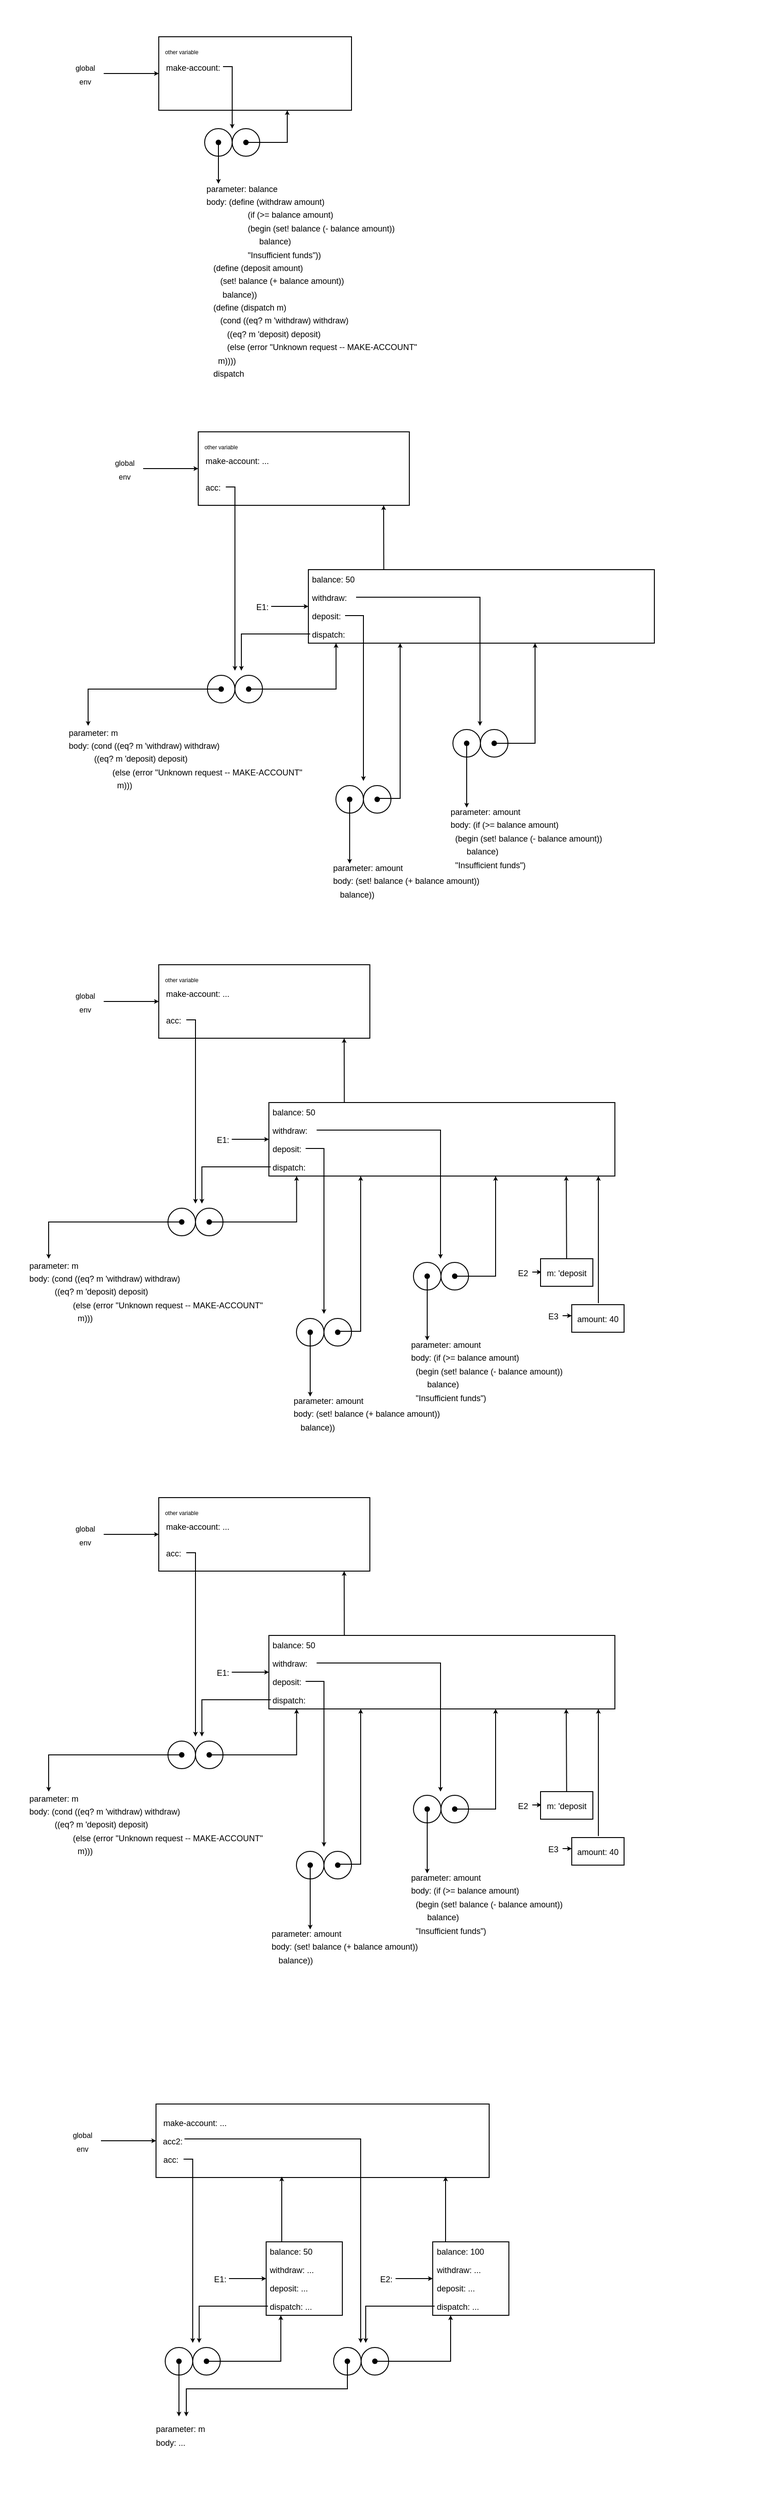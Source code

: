 <mxfile version="14.8.3" type="device"><diagram id="nDoqfh_KSqbZUfrgq73-" name="Page-1"><mxGraphModel dx="918" dy="1394" grid="1" gridSize="10" guides="1" tooltips="1" connect="1" arrows="1" fold="1" page="1" pageScale="1" pageWidth="850" pageHeight="1100" math="0" shadow="0"><root><mxCell id="0"/><mxCell id="1" parent="0"/><mxCell id="c5mm661EXLhmjqFFWGCA-53" value="" style="rounded=0;whiteSpace=wrap;html=1;" parent="1" vertex="1"><mxGeometry x="173" y="40" width="210" height="80" as="geometry"/></mxCell><mxCell id="c5mm661EXLhmjqFFWGCA-54" value="" style="endArrow=classic;html=1;endSize=2;exitX=1;exitY=1;exitDx=0;exitDy=0;entryX=0;entryY=0.5;entryDx=0;entryDy=0;" parent="1" target="c5mm661EXLhmjqFFWGCA-53" edge="1"><mxGeometry width="50" height="50" relative="1" as="geometry"><mxPoint x="113" y="80" as="sourcePoint"/><mxPoint x="163" y="80" as="targetPoint"/></mxGeometry></mxCell><mxCell id="c5mm661EXLhmjqFFWGCA-55" value="&lt;font style=&quot;font-size: 6px&quot;&gt;other variable&lt;/font&gt;" style="text;html=1;strokeColor=none;fillColor=none;align=center;verticalAlign=middle;whiteSpace=wrap;rounded=0;" parent="1" vertex="1"><mxGeometry x="173" y="50" width="50" height="10" as="geometry"/></mxCell><mxCell id="c5mm661EXLhmjqFFWGCA-104" value="&lt;font style=&quot;font-size: 8px&quot;&gt;global&lt;br&gt;env&lt;br&gt;&lt;/font&gt;" style="text;html=1;strokeColor=none;fillColor=none;align=center;verticalAlign=middle;whiteSpace=wrap;rounded=0;" parent="1" vertex="1"><mxGeometry x="73" y="77.5" width="40" height="5" as="geometry"/></mxCell><mxCell id="c5mm661EXLhmjqFFWGCA-105" value="&lt;div style=&quot;text-align: left&quot;&gt;&lt;font face=&quot;helvetica&quot;&gt;&amp;nbsp;&lt;/font&gt;&lt;/div&gt;" style="text;html=1;strokeColor=none;fillColor=none;align=center;verticalAlign=middle;whiteSpace=wrap;rounded=0;" parent="1" vertex="1"><mxGeometry y="1087.5" width="30" height="20" as="geometry"/></mxCell><mxCell id="c5mm661EXLhmjqFFWGCA-106" value="" style="ellipse;whiteSpace=wrap;html=1;aspect=fixed;" parent="1" vertex="1"><mxGeometry x="223" y="140" width="30" height="30" as="geometry"/></mxCell><mxCell id="c5mm661EXLhmjqFFWGCA-107" value="" style="ellipse;whiteSpace=wrap;html=1;aspect=fixed;" parent="1" vertex="1"><mxGeometry x="253" y="140" width="30" height="30" as="geometry"/></mxCell><mxCell id="c5mm661EXLhmjqFFWGCA-108" value="" style="shape=waypoint;sketch=0;fillStyle=solid;size=6;pointerEvents=1;points=[];fillColor=none;resizable=0;rotatable=0;perimeter=centerPerimeter;snapToPoint=1;" parent="1" vertex="1"><mxGeometry x="218" y="135" width="40" height="40" as="geometry"/></mxCell><mxCell id="c5mm661EXLhmjqFFWGCA-109" value="" style="shape=waypoint;sketch=0;fillStyle=solid;size=6;pointerEvents=1;points=[];fillColor=none;resizable=0;rotatable=0;perimeter=centerPerimeter;snapToPoint=1;" parent="1" vertex="1"><mxGeometry x="248" y="135" width="40" height="40" as="geometry"/></mxCell><mxCell id="c5mm661EXLhmjqFFWGCA-110" value="" style="edgeStyle=segmentEdgeStyle;endArrow=classic;html=1;endSize=2;rounded=0;exitX=0.547;exitY=0.559;exitDx=0;exitDy=0;exitPerimeter=0;" parent="1" source="c5mm661EXLhmjqFFWGCA-108" edge="1"><mxGeometry width="50" height="50" relative="1" as="geometry"><mxPoint x="238" y="190" as="sourcePoint"/><mxPoint x="238" y="200" as="targetPoint"/></mxGeometry></mxCell><mxCell id="c5mm661EXLhmjqFFWGCA-111" value="" style="edgeStyle=segmentEdgeStyle;endArrow=classic;html=1;endSize=2;rounded=0;" parent="1" source="c5mm661EXLhmjqFFWGCA-109" edge="1"><mxGeometry width="50" height="50" relative="1" as="geometry"><mxPoint x="288" y="150" as="sourcePoint"/><mxPoint x="313" y="120" as="targetPoint"/><Array as="points"><mxPoint x="313" y="155"/><mxPoint x="313" y="130"/></Array></mxGeometry></mxCell><mxCell id="c5mm661EXLhmjqFFWGCA-112" value="&lt;font style=&quot;font-size: 9px&quot;&gt;parameter: balance&lt;br&gt;&lt;span style=&quot;white-space: pre&quot;&gt;body: &lt;/span&gt;(define (withdraw amount)&lt;br&gt;&lt;/font&gt;&lt;blockquote style=&quot;margin: 0 0 0 40px ; border: none ; padding: 0px&quot;&gt;&lt;font style=&quot;font-size: 9px&quot;&gt;&lt;span style=&quot;white-space: pre&quot;&gt;	&lt;/span&gt;&amp;nbsp;(if (&amp;gt;= balance amount) &amp;nbsp; &amp;nbsp; &amp;nbsp; &amp;nbsp;&lt;br&gt; &lt;/font&gt;&lt;font style=&quot;font-size: 9px&quot;&gt;&lt;span style=&quot;white-space: pre&quot;&gt;	&lt;span style=&quot;white-space: pre&quot;&gt;	&lt;/span&gt;&lt;/span&gt;(begin (set! balance (- balance amount))&lt;br&gt;&lt;/font&gt;&lt;font style=&quot;font-size: 9px&quot;&gt;&lt;span style=&quot;white-space: pre&quot;&gt;	&lt;span style=&quot;white-space: pre&quot;&gt;	&lt;span style=&quot;white-space: pre&quot;&gt;	    &lt;/span&gt;&lt;/span&gt;&lt;/span&gt;balance) &amp;nbsp; &amp;nbsp; &amp;nbsp; &amp;nbsp;&lt;br&gt; &lt;/font&gt;&lt;font style=&quot;font-size: 9px&quot;&gt;&lt;span style=&quot;white-space: pre&quot;&gt;	&lt;span style=&quot;white-space: pre&quot;&gt;	&lt;/span&gt;&lt;/span&gt;&quot;Insufficient funds&quot;))&lt;/font&gt;&lt;/blockquote&gt;&lt;font style=&quot;font-size: 9px&quot;&gt;&lt;span style=&quot;white-space: pre&quot;&gt;	  &lt;/span&gt;(define (deposit amount) &lt;br&gt;&lt;span style=&quot;white-space: pre&quot;&gt;	&lt;span style=&quot;white-space: pre&quot;&gt;	    &lt;/span&gt;&lt;/span&gt;(set! balance (+ balance amount))&lt;br&gt;&lt;span style=&quot;white-space: pre&quot;&gt;	&lt;span style=&quot;white-space: pre&quot;&gt;	     &lt;/span&gt;&lt;/span&gt;balance))&lt;br&gt;&lt;span style=&quot;white-space: pre&quot;&gt;	  &lt;/span&gt;(define (dispatch m)&lt;br&gt;&lt;span style=&quot;white-space: pre&quot;&gt;	&lt;span style=&quot;white-space: pre&quot;&gt;	    &lt;/span&gt;&lt;/span&gt;(cond ((eq? m 'withdraw) withdraw)&lt;br&gt;&lt;span style=&quot;white-space: pre&quot;&gt;	&lt;span style=&quot;white-space: pre&quot;&gt;	&lt;span style=&quot;white-space: pre&quot;&gt;	      &lt;/span&gt;&lt;/span&gt;&lt;/span&gt;((eq? m 'deposit) deposit)&lt;br&gt;&lt;span style=&quot;white-space: pre&quot;&gt;	&lt;span style=&quot;white-space: pre&quot;&gt;	&lt;span style=&quot;white-space: pre&quot;&gt;	      &lt;/span&gt;&lt;/span&gt;&lt;/span&gt;(else (error &quot;Unknown request -- MAKE-ACCOUNT&quot;&lt;br&gt;&lt;span style=&quot;white-space: pre&quot;&gt;	&lt;span style=&quot;white-space: pre&quot;&gt;	&lt;span style=&quot;white-space: pre&quot;&gt;	&lt;span style=&quot;white-space: pre&quot;&gt;	&lt;span style=&quot;white-space: pre&quot;&gt;	&lt;/span&gt;&lt;/span&gt;&lt;/span&gt;&lt;/span&gt;&lt;/span&gt;m))))&lt;br&gt;&lt;span style=&quot;white-space: pre&quot;&gt;	  dispatch&lt;/span&gt;&lt;br&gt;&lt;/font&gt;" style="text;html=1;strokeColor=none;fillColor=none;align=left;verticalAlign=middle;whiteSpace=wrap;rounded=0;" parent="1" vertex="1"><mxGeometry x="223" y="200" width="290" height="210" as="geometry"/></mxCell><mxCell id="GBM8hqE3Q7ieSHMQii32-75" value="&lt;font&gt;&lt;span style=&quot;font-size: 9px&quot;&gt;make-account:&lt;/span&gt;&lt;br&gt;&lt;/font&gt;" style="text;html=1;strokeColor=none;fillColor=none;align=center;verticalAlign=middle;whiteSpace=wrap;rounded=0;" parent="1" vertex="1"><mxGeometry x="178" y="62.5" width="65" height="20" as="geometry"/></mxCell><mxCell id="GBM8hqE3Q7ieSHMQii32-76" value="" style="edgeStyle=segmentEdgeStyle;endArrow=classic;html=1;rounded=0;endSize=2;exitX=1;exitY=0.5;exitDx=0;exitDy=0;" parent="1" source="GBM8hqE3Q7ieSHMQii32-75" edge="1"><mxGeometry width="50" height="50" relative="1" as="geometry"><mxPoint x="223" y="72.5" as="sourcePoint"/><mxPoint x="253" y="140" as="targetPoint"/><Array as="points"><mxPoint x="253" y="72"/></Array></mxGeometry></mxCell><mxCell id="FgAcDfrpvYpwmWsO5UPI-58" value="" style="rounded=0;whiteSpace=wrap;html=1;" vertex="1" parent="1"><mxGeometry x="173" y="1050" width="230" height="80" as="geometry"/></mxCell><mxCell id="FgAcDfrpvYpwmWsO5UPI-59" value="" style="endArrow=classic;html=1;endSize=2;exitX=1;exitY=1;exitDx=0;exitDy=0;entryX=0;entryY=0.5;entryDx=0;entryDy=0;" edge="1" parent="1" target="FgAcDfrpvYpwmWsO5UPI-58"><mxGeometry width="50" height="50" relative="1" as="geometry"><mxPoint x="113" y="1090" as="sourcePoint"/><mxPoint x="163" y="1090" as="targetPoint"/></mxGeometry></mxCell><mxCell id="FgAcDfrpvYpwmWsO5UPI-60" value="&lt;font style=&quot;font-size: 6px&quot;&gt;other variable&lt;/font&gt;" style="text;html=1;strokeColor=none;fillColor=none;align=center;verticalAlign=middle;whiteSpace=wrap;rounded=0;" vertex="1" parent="1"><mxGeometry x="173" y="1060" width="50" height="10" as="geometry"/></mxCell><mxCell id="FgAcDfrpvYpwmWsO5UPI-61" value="&lt;font style=&quot;font-size: 8px&quot;&gt;global&lt;br&gt;env&lt;br&gt;&lt;/font&gt;" style="text;html=1;strokeColor=none;fillColor=none;align=center;verticalAlign=middle;whiteSpace=wrap;rounded=0;" vertex="1" parent="1"><mxGeometry x="73" y="1087.5" width="40" height="5" as="geometry"/></mxCell><mxCell id="FgAcDfrpvYpwmWsO5UPI-63" value="" style="ellipse;whiteSpace=wrap;html=1;aspect=fixed;" vertex="1" parent="1"><mxGeometry x="183" y="1315" width="30" height="30" as="geometry"/></mxCell><mxCell id="FgAcDfrpvYpwmWsO5UPI-64" value="" style="ellipse;whiteSpace=wrap;html=1;aspect=fixed;" vertex="1" parent="1"><mxGeometry x="213" y="1315" width="30" height="30" as="geometry"/></mxCell><mxCell id="FgAcDfrpvYpwmWsO5UPI-65" value="" style="shape=waypoint;sketch=0;fillStyle=solid;size=6;pointerEvents=1;points=[];fillColor=none;resizable=0;rotatable=0;perimeter=centerPerimeter;snapToPoint=1;" vertex="1" parent="1"><mxGeometry x="178" y="1310" width="40" height="40" as="geometry"/></mxCell><mxCell id="FgAcDfrpvYpwmWsO5UPI-66" value="" style="shape=waypoint;sketch=0;fillStyle=solid;size=6;pointerEvents=1;points=[];fillColor=none;resizable=0;rotatable=0;perimeter=centerPerimeter;snapToPoint=1;" vertex="1" parent="1"><mxGeometry x="208" y="1310" width="40" height="40" as="geometry"/></mxCell><mxCell id="FgAcDfrpvYpwmWsO5UPI-67" value="" style="edgeStyle=segmentEdgeStyle;endArrow=classic;html=1;endSize=2;rounded=0;exitX=0.547;exitY=0.559;exitDx=0;exitDy=0;exitPerimeter=0;entryX=0.087;entryY=0;entryDx=0;entryDy=0;entryPerimeter=0;" edge="1" parent="1" source="FgAcDfrpvYpwmWsO5UPI-65" target="FgAcDfrpvYpwmWsO5UPI-69"><mxGeometry width="50" height="50" relative="1" as="geometry"><mxPoint x="198" y="1365" as="sourcePoint"/><mxPoint x="64" y="1360" as="targetPoint"/><Array as="points"><mxPoint x="53" y="1330"/><mxPoint x="53" y="1360"/><mxPoint x="53" y="1360"/></Array></mxGeometry></mxCell><mxCell id="FgAcDfrpvYpwmWsO5UPI-68" value="" style="edgeStyle=segmentEdgeStyle;endArrow=classic;html=1;endSize=2;rounded=0;entryX=0.08;entryY=1;entryDx=0;entryDy=0;entryPerimeter=0;" edge="1" parent="1" source="FgAcDfrpvYpwmWsO5UPI-66" target="FgAcDfrpvYpwmWsO5UPI-73"><mxGeometry width="50" height="50" relative="1" as="geometry"><mxPoint x="288" y="1160" as="sourcePoint"/><mxPoint x="323" y="1270" as="targetPoint"/><Array as="points"><mxPoint x="323" y="1330"/></Array></mxGeometry></mxCell><mxCell id="FgAcDfrpvYpwmWsO5UPI-69" value="&lt;font style=&quot;font-size: 9px&quot;&gt;parameter: m&lt;br&gt;&lt;span&gt;body: &lt;/span&gt;&lt;/font&gt;&lt;span style=&quot;font-size: 9px&quot;&gt;(cond ((eq? m 'withdraw) withdraw)&lt;/span&gt;&lt;br style=&quot;font-size: 9px&quot;&gt;&lt;span style=&quot;font-size: 9px&quot;&gt;         &lt;/span&gt;&lt;span style=&quot;font-size: 9px&quot;&gt;&lt;span style=&quot;white-space: pre&quot;&gt; &lt;span style=&quot;white-space: pre&quot;&gt;     &lt;span style=&quot;white-space: pre&quot;&gt;	&lt;span style=&quot;white-space: pre&quot;&gt;	   &lt;/span&gt;&lt;/span&gt;&lt;/span&gt;&lt;/span&gt;((eq? m 'deposit) deposit)&lt;/span&gt;&lt;br style=&quot;font-size: 9px&quot;&gt;&lt;span style=&quot;font-size: 9px&quot;&gt;         &lt;/span&gt;&lt;span style=&quot;font-size: 9px&quot;&gt;&lt;span style=&quot;white-space: pre&quot;&gt; &lt;span style=&quot;white-space: pre&quot;&gt;                  &lt;/span&gt;&lt;/span&gt;(else (error &quot;Unknown request -- MAKE-ACCOUNT&quot;&lt;/span&gt;&lt;br style=&quot;font-size: 9px&quot;&gt;&lt;span style=&quot;font-size: 9px&quot;&gt;     &lt;/span&gt;&lt;span style=&quot;font-size: 9px&quot;&gt;&lt;span style=&quot;white-space: pre&quot;&gt; &lt;span style=&quot;white-space: pre&quot;&gt; &lt;span style=&quot;white-space: pre&quot;&gt;      &lt;span style=&quot;white-space: pre&quot;&gt;     &lt;span style=&quot;white-space: pre&quot;&gt;	&lt;span style=&quot;white-space: pre&quot;&gt;	&lt;span style=&quot;white-space: pre&quot;&gt;	     &lt;/span&gt;&lt;/span&gt;&lt;/span&gt;&lt;/span&gt;&lt;/span&gt;&lt;/span&gt;&lt;/span&gt;m)))&lt;/span&gt;&lt;font style=&quot;font-size: 9px&quot;&gt;&lt;br&gt;&lt;/font&gt;" style="text;html=1;strokeColor=none;fillColor=none;align=left;verticalAlign=middle;whiteSpace=wrap;rounded=0;" vertex="1" parent="1"><mxGeometry x="30" y="1370" width="265" height="70" as="geometry"/></mxCell><mxCell id="FgAcDfrpvYpwmWsO5UPI-70" value="&lt;font&gt;&lt;span style=&quot;font-size: 9px&quot;&gt;acc:&amp;nbsp;&lt;/span&gt;&lt;br&gt;&lt;/font&gt;" style="text;html=1;strokeColor=none;fillColor=none;align=center;verticalAlign=middle;whiteSpace=wrap;rounded=0;" vertex="1" parent="1"><mxGeometry x="178" y="1100" width="25" height="20" as="geometry"/></mxCell><mxCell id="FgAcDfrpvYpwmWsO5UPI-71" value="" style="edgeStyle=segmentEdgeStyle;endArrow=classic;html=1;rounded=0;endSize=2;exitX=1;exitY=0.5;exitDx=0;exitDy=0;" edge="1" parent="1" source="FgAcDfrpvYpwmWsO5UPI-70"><mxGeometry width="50" height="50" relative="1" as="geometry"><mxPoint x="223" y="1082.5" as="sourcePoint"/><mxPoint x="213" y="1310" as="targetPoint"/><Array as="points"><mxPoint x="213" y="1110"/><mxPoint x="213" y="1150"/></Array></mxGeometry></mxCell><mxCell id="FgAcDfrpvYpwmWsO5UPI-72" value="&lt;font&gt;&lt;span style=&quot;font-size: 9px&quot;&gt;make-account: ...&lt;/span&gt;&lt;br&gt;&lt;/font&gt;" style="text;html=1;strokeColor=none;fillColor=none;align=center;verticalAlign=middle;whiteSpace=wrap;rounded=0;" vertex="1" parent="1"><mxGeometry x="178" y="1070.5" width="75" height="20" as="geometry"/></mxCell><mxCell id="FgAcDfrpvYpwmWsO5UPI-73" value="" style="rounded=0;whiteSpace=wrap;html=1;align=left;" vertex="1" parent="1"><mxGeometry x="293" y="1200" width="377" height="80" as="geometry"/></mxCell><mxCell id="FgAcDfrpvYpwmWsO5UPI-74" value="&lt;font style=&quot;font-size: 9px&quot;&gt;E1:&lt;/font&gt;" style="text;html=1;strokeColor=none;fillColor=none;align=center;verticalAlign=middle;whiteSpace=wrap;rounded=0;" vertex="1" parent="1"><mxGeometry x="232.5" y="1230" width="20" height="20" as="geometry"/></mxCell><mxCell id="FgAcDfrpvYpwmWsO5UPI-75" value="" style="endArrow=classic;html=1;endSize=2;exitX=1;exitY=0.5;exitDx=0;exitDy=0;entryX=0;entryY=0.5;entryDx=0;entryDy=0;" edge="1" parent="1" source="FgAcDfrpvYpwmWsO5UPI-74" target="FgAcDfrpvYpwmWsO5UPI-73"><mxGeometry width="50" height="50" relative="1" as="geometry"><mxPoint x="498" y="1280" as="sourcePoint"/><mxPoint x="548" y="1230" as="targetPoint"/></mxGeometry></mxCell><mxCell id="FgAcDfrpvYpwmWsO5UPI-76" value="" style="edgeStyle=segmentEdgeStyle;endArrow=classic;html=1;endSize=2;rounded=0;exitX=1;exitY=0.5;exitDx=0;exitDy=0;" edge="1" parent="1" source="FgAcDfrpvYpwmWsO5UPI-78"><mxGeometry width="50" height="50" relative="1" as="geometry"><mxPoint x="353" y="1230" as="sourcePoint"/><mxPoint x="480" y="1370" as="targetPoint"/><Array as="points"><mxPoint x="480" y="1230"/><mxPoint x="480" y="1370"/></Array></mxGeometry></mxCell><mxCell id="FgAcDfrpvYpwmWsO5UPI-77" value="&lt;font style=&quot;font-size: 9px&quot;&gt;balance: 50&lt;/font&gt;" style="text;html=1;strokeColor=none;fillColor=none;align=left;verticalAlign=middle;whiteSpace=wrap;rounded=0;" vertex="1" parent="1"><mxGeometry x="295" y="1200" width="60" height="20" as="geometry"/></mxCell><mxCell id="FgAcDfrpvYpwmWsO5UPI-78" value="&lt;span style=&quot;font-size: 9px&quot;&gt;withdraw:&lt;/span&gt;" style="text;html=1;strokeColor=none;fillColor=none;align=left;verticalAlign=middle;whiteSpace=wrap;rounded=0;" vertex="1" parent="1"><mxGeometry x="295" y="1220" width="50" height="20" as="geometry"/></mxCell><mxCell id="FgAcDfrpvYpwmWsO5UPI-79" value="" style="ellipse;whiteSpace=wrap;html=1;aspect=fixed;" vertex="1" parent="1"><mxGeometry x="450.5" y="1374" width="30" height="30" as="geometry"/></mxCell><mxCell id="FgAcDfrpvYpwmWsO5UPI-80" value="" style="ellipse;whiteSpace=wrap;html=1;aspect=fixed;" vertex="1" parent="1"><mxGeometry x="480.5" y="1374" width="30" height="30" as="geometry"/></mxCell><mxCell id="FgAcDfrpvYpwmWsO5UPI-81" value="" style="shape=waypoint;sketch=0;fillStyle=solid;size=6;pointerEvents=1;points=[];fillColor=none;resizable=0;rotatable=0;perimeter=centerPerimeter;snapToPoint=1;" vertex="1" parent="1"><mxGeometry x="445.5" y="1369" width="40" height="40" as="geometry"/></mxCell><mxCell id="FgAcDfrpvYpwmWsO5UPI-82" value="" style="shape=waypoint;sketch=0;fillStyle=solid;size=6;pointerEvents=1;points=[];fillColor=none;resizable=0;rotatable=0;perimeter=centerPerimeter;snapToPoint=1;" vertex="1" parent="1"><mxGeometry x="475.5" y="1369" width="40" height="40" as="geometry"/></mxCell><mxCell id="FgAcDfrpvYpwmWsO5UPI-83" value="" style="edgeStyle=segmentEdgeStyle;endArrow=classic;html=1;endSize=2;rounded=0;exitX=0.547;exitY=0.559;exitDx=0;exitDy=0;exitPerimeter=0;" edge="1" parent="1" source="FgAcDfrpvYpwmWsO5UPI-81"><mxGeometry width="50" height="50" relative="1" as="geometry"><mxPoint x="465.5" y="1424" as="sourcePoint"/><mxPoint x="465.5" y="1459" as="targetPoint"/><Array as="points"><mxPoint x="465.5" y="1429"/><mxPoint x="465.5" y="1429"/></Array></mxGeometry></mxCell><mxCell id="FgAcDfrpvYpwmWsO5UPI-84" value="&lt;font style=&quot;color: rgb(0 , 0 , 0) ; font-family: &amp;#34;helvetica&amp;#34; ; font-style: normal ; font-weight: normal ; letter-spacing: normal ; text-align: left ; text-indent: 0px ; text-transform: none ; word-spacing: 0px ; text-decoration: none ; font-size: 9px&quot;&gt;parameter: amount&lt;br&gt;&lt;span&gt;body:&lt;span class=&quot;Apple-converted-space&quot;&gt;&amp;nbsp;&lt;/span&gt;&lt;/span&gt;&lt;/font&gt;&lt;font style=&quot;font-size: 9px&quot;&gt;(if (&amp;gt;= balance amount) &amp;nbsp; &amp;nbsp; &amp;nbsp; &amp;nbsp;&lt;br&gt;&lt;/font&gt;&lt;font style=&quot;font-size: 9px&quot;&gt;&lt;span&gt;  &lt;/span&gt;&lt;span style=&quot;white-space: pre&quot;&gt; &lt;span style=&quot;white-space: pre&quot;&gt; &lt;/span&gt;&lt;/span&gt;(begin (set! balance (- balance&amp;nbsp;amount))&lt;br&gt;&lt;/font&gt;&lt;font style=&quot;font-size: 9px&quot;&gt;&lt;span&gt;       &lt;/span&gt;&lt;span style=&quot;white-space: pre&quot;&gt; &lt;span style=&quot;white-space: pre&quot;&gt; &lt;span style=&quot;white-space: pre&quot;&gt;     &lt;/span&gt;&lt;/span&gt;&lt;/span&gt;balance) &amp;nbsp; &amp;nbsp; &amp;nbsp; &amp;nbsp;&lt;br&gt;&lt;/font&gt;&lt;font style=&quot;font-size: 9px&quot;&gt;&lt;span&gt;  &lt;/span&gt;&lt;span style=&quot;white-space: pre&quot;&gt; &lt;span style=&quot;white-space: pre&quot;&gt; &lt;/span&gt;&lt;/span&gt;&quot;Insufficient funds&quot;)&lt;/font&gt;" style="text;whiteSpace=wrap;html=1;" vertex="1" parent="1"><mxGeometry x="445.5" y="1449" width="215" height="80" as="geometry"/></mxCell><mxCell id="FgAcDfrpvYpwmWsO5UPI-85" value="" style="edgeStyle=segmentEdgeStyle;endArrow=classic;html=1;endSize=2;rounded=0;" edge="1" parent="1" source="FgAcDfrpvYpwmWsO5UPI-82"><mxGeometry width="50" height="50" relative="1" as="geometry"><mxPoint x="563" y="1400" as="sourcePoint"/><mxPoint x="540" y="1280" as="targetPoint"/><Array as="points"><mxPoint x="540" y="1389"/></Array></mxGeometry></mxCell><mxCell id="FgAcDfrpvYpwmWsO5UPI-86" value="&lt;span style=&quot;font-size: 9px&quot;&gt;deposit:&lt;/span&gt;" style="text;html=1;strokeColor=none;fillColor=none;align=left;verticalAlign=middle;whiteSpace=wrap;rounded=0;" vertex="1" parent="1"><mxGeometry x="295" y="1240" width="50" height="20" as="geometry"/></mxCell><mxCell id="FgAcDfrpvYpwmWsO5UPI-87" value="" style="edgeStyle=segmentEdgeStyle;endArrow=classic;html=1;endSize=2;rounded=0;exitX=1;exitY=0.5;exitDx=0;exitDy=0;" edge="1" parent="1"><mxGeometry width="50" height="50" relative="1" as="geometry"><mxPoint x="333" y="1250" as="sourcePoint"/><mxPoint x="353" y="1430" as="targetPoint"/><Array as="points"><mxPoint x="353" y="1250"/></Array></mxGeometry></mxCell><mxCell id="FgAcDfrpvYpwmWsO5UPI-88" value="" style="ellipse;whiteSpace=wrap;html=1;aspect=fixed;" vertex="1" parent="1"><mxGeometry x="323" y="1435" width="30" height="30" as="geometry"/></mxCell><mxCell id="FgAcDfrpvYpwmWsO5UPI-89" value="" style="ellipse;whiteSpace=wrap;html=1;aspect=fixed;" vertex="1" parent="1"><mxGeometry x="353" y="1435" width="30" height="30" as="geometry"/></mxCell><mxCell id="FgAcDfrpvYpwmWsO5UPI-90" value="" style="shape=waypoint;sketch=0;fillStyle=solid;size=6;pointerEvents=1;points=[];fillColor=none;resizable=0;rotatable=0;perimeter=centerPerimeter;snapToPoint=1;" vertex="1" parent="1"><mxGeometry x="318" y="1430" width="40" height="40" as="geometry"/></mxCell><mxCell id="FgAcDfrpvYpwmWsO5UPI-91" value="" style="shape=waypoint;sketch=0;fillStyle=solid;size=6;pointerEvents=1;points=[];fillColor=none;resizable=0;rotatable=0;perimeter=centerPerimeter;snapToPoint=1;" vertex="1" parent="1"><mxGeometry x="348" y="1430" width="40" height="40" as="geometry"/></mxCell><mxCell id="FgAcDfrpvYpwmWsO5UPI-92" value="" style="edgeStyle=segmentEdgeStyle;endArrow=classic;html=1;endSize=2;rounded=0;exitX=0.547;exitY=0.559;exitDx=0;exitDy=0;exitPerimeter=0;" edge="1" parent="1" source="FgAcDfrpvYpwmWsO5UPI-90"><mxGeometry width="50" height="50" relative="1" as="geometry"><mxPoint x="338" y="1485" as="sourcePoint"/><mxPoint x="338" y="1520" as="targetPoint"/><Array as="points"><mxPoint x="338" y="1490"/><mxPoint x="338" y="1490"/></Array></mxGeometry></mxCell><mxCell id="FgAcDfrpvYpwmWsO5UPI-93" value="&lt;font style=&quot;color: rgb(0 , 0 , 0) ; font-family: &amp;#34;helvetica&amp;#34; ; font-style: normal ; font-weight: normal ; letter-spacing: normal ; text-align: left ; text-indent: 0px ; text-transform: none ; word-spacing: 0px ; text-decoration: none ; font-size: 9px&quot;&gt;parameter: amount&lt;br&gt;&lt;span&gt;body:&lt;span class=&quot;Apple-converted-space&quot;&gt;&amp;nbsp;&lt;/span&gt;&lt;/span&gt;&lt;/font&gt;&lt;span style=&quot;font-size: 9px&quot;&gt;(set! balance (+ balance amount))&amp;nbsp;&lt;br&gt;&lt;/span&gt;&lt;span style=&quot;font-size: 9px&quot;&gt;&lt;span style=&quot;white-space: pre&quot;&gt;   &lt;/span&gt;balance))&lt;/span&gt;" style="text;whiteSpace=wrap;html=1;" vertex="1" parent="1"><mxGeometry x="318" y="1510" width="165" height="60" as="geometry"/></mxCell><mxCell id="FgAcDfrpvYpwmWsO5UPI-94" value="" style="edgeStyle=segmentEdgeStyle;endArrow=classic;html=1;endSize=2;rounded=0;" edge="1" parent="1" source="FgAcDfrpvYpwmWsO5UPI-91" target="FgAcDfrpvYpwmWsO5UPI-73"><mxGeometry width="50" height="50" relative="1" as="geometry"><mxPoint x="388" y="1449" as="sourcePoint"/><mxPoint x="393" y="1280" as="targetPoint"/><Array as="points"><mxPoint x="368" y="1449"/><mxPoint x="393" y="1449"/></Array></mxGeometry></mxCell><mxCell id="FgAcDfrpvYpwmWsO5UPI-95" value="" style="endArrow=classic;html=1;endSize=2;exitX=0.218;exitY=0.004;exitDx=0;exitDy=0;exitPerimeter=0;" edge="1" parent="1" source="FgAcDfrpvYpwmWsO5UPI-73"><mxGeometry width="50" height="50" relative="1" as="geometry"><mxPoint x="375" y="1199" as="sourcePoint"/><mxPoint x="375" y="1130" as="targetPoint"/></mxGeometry></mxCell><mxCell id="FgAcDfrpvYpwmWsO5UPI-180" value="&amp;nbsp;" style="text;html=1;strokeColor=none;fillColor=none;align=center;verticalAlign=middle;whiteSpace=wrap;rounded=0;" vertex="1" parent="1"><mxGeometry x="3" y="1205" width="40" height="20" as="geometry"/></mxCell><mxCell id="FgAcDfrpvYpwmWsO5UPI-181" value="&amp;nbsp;" style="text;html=1;strokeColor=none;fillColor=none;align=center;verticalAlign=middle;whiteSpace=wrap;rounded=0;" vertex="1" parent="1"><mxGeometry x="810" y="1200" width="40" height="20" as="geometry"/></mxCell><mxCell id="FgAcDfrpvYpwmWsO5UPI-182" value="&amp;nbsp;" style="text;html=1;strokeColor=none;fillColor=none;align=center;verticalAlign=middle;whiteSpace=wrap;rounded=0;" vertex="1" parent="1"><mxGeometry x="388" y="2180" width="40" height="20" as="geometry"/></mxCell><mxCell id="FgAcDfrpvYpwmWsO5UPI-183" value="&amp;nbsp;" style="text;html=1;strokeColor=none;fillColor=none;align=center;verticalAlign=middle;whiteSpace=wrap;rounded=0;" vertex="1" parent="1"><mxGeometry x="385" width="40" height="20" as="geometry"/></mxCell><mxCell id="FgAcDfrpvYpwmWsO5UPI-187" value="&lt;font style=&quot;font-size: 9px&quot;&gt;E2&lt;/font&gt;" style="text;html=1;strokeColor=none;fillColor=none;align=center;verticalAlign=middle;whiteSpace=wrap;rounded=0;" vertex="1" parent="1"><mxGeometry x="560" y="1376.5" width="20" height="16" as="geometry"/></mxCell><mxCell id="FgAcDfrpvYpwmWsO5UPI-188" value="" style="endArrow=classic;html=1;endSize=2;exitX=1;exitY=0.5;exitDx=0;exitDy=0;" edge="1" parent="1" source="FgAcDfrpvYpwmWsO5UPI-187"><mxGeometry width="50" height="50" relative="1" as="geometry"><mxPoint x="582" y="1381.5" as="sourcePoint"/><mxPoint x="590" y="1384.5" as="targetPoint"/></mxGeometry></mxCell><mxCell id="FgAcDfrpvYpwmWsO5UPI-190" value="&lt;font style=&quot;font-size: 9px&quot;&gt;E3&lt;/font&gt;" style="text;html=1;strokeColor=none;fillColor=none;align=center;verticalAlign=middle;whiteSpace=wrap;rounded=0;" vertex="1" parent="1"><mxGeometry x="593" y="1424" width="20" height="16" as="geometry"/></mxCell><mxCell id="FgAcDfrpvYpwmWsO5UPI-191" value="" style="endArrow=classic;html=1;endSize=2;exitX=1;exitY=0.5;exitDx=0;exitDy=0;" edge="1" parent="1" source="FgAcDfrpvYpwmWsO5UPI-190"><mxGeometry width="50" height="50" relative="1" as="geometry"><mxPoint x="615" y="1429" as="sourcePoint"/><mxPoint x="623" y="1432" as="targetPoint"/></mxGeometry></mxCell><mxCell id="FgAcDfrpvYpwmWsO5UPI-193" value="" style="endArrow=classic;html=1;endSize=2;exitX=0.647;exitY=0.011;exitDx=0;exitDy=0;exitPerimeter=0;" edge="1" parent="1"><mxGeometry width="50" height="50" relative="1" as="geometry"><mxPoint x="651.997" y="1418.341" as="sourcePoint"/><mxPoint x="652" y="1280" as="targetPoint"/></mxGeometry></mxCell><mxCell id="FgAcDfrpvYpwmWsO5UPI-194" value="&lt;font style=&quot;font-size: 9px&quot;&gt;amount: 40&lt;/font&gt;" style="rounded=0;whiteSpace=wrap;html=1;" vertex="1" parent="1"><mxGeometry x="623" y="1420" width="57" height="30" as="geometry"/></mxCell><mxCell id="FgAcDfrpvYpwmWsO5UPI-195" value="&lt;span style=&quot;font-size: 9px&quot;&gt;m: 'deposit&lt;/span&gt;" style="rounded=0;whiteSpace=wrap;html=1;" vertex="1" parent="1"><mxGeometry x="589" y="1370" width="57" height="30" as="geometry"/></mxCell><mxCell id="FgAcDfrpvYpwmWsO5UPI-196" value="" style="endArrow=classic;html=1;endSize=2;exitX=0.647;exitY=0.011;exitDx=0;exitDy=0;exitPerimeter=0;" edge="1" parent="1"><mxGeometry width="50" height="50" relative="1" as="geometry"><mxPoint x="617.407" y="1370.001" as="sourcePoint"/><mxPoint x="617" y="1280" as="targetPoint"/></mxGeometry></mxCell><mxCell id="FgAcDfrpvYpwmWsO5UPI-291" value="&lt;span style=&quot;font-size: 9px&quot;&gt;dispatch:&lt;/span&gt;" style="text;html=1;strokeColor=none;fillColor=none;align=left;verticalAlign=middle;whiteSpace=wrap;rounded=0;" vertex="1" parent="1"><mxGeometry x="295" y="1260" width="45" height="20" as="geometry"/></mxCell><mxCell id="FgAcDfrpvYpwmWsO5UPI-293" value="" style="edgeStyle=segmentEdgeStyle;endArrow=classic;html=1;rounded=0;endSize=2;exitX=0;exitY=0.5;exitDx=0;exitDy=0;" edge="1" parent="1" source="FgAcDfrpvYpwmWsO5UPI-291"><mxGeometry width="50" height="50" relative="1" as="geometry"><mxPoint x="280" y="1270" as="sourcePoint"/><mxPoint x="220" y="1310" as="targetPoint"/><Array as="points"><mxPoint x="220" y="1270"/></Array></mxGeometry></mxCell><mxCell id="FgAcDfrpvYpwmWsO5UPI-294" value="" style="rounded=0;whiteSpace=wrap;html=1;" vertex="1" parent="1"><mxGeometry x="173" y="1630" width="230" height="80" as="geometry"/></mxCell><mxCell id="FgAcDfrpvYpwmWsO5UPI-295" value="" style="endArrow=classic;html=1;endSize=2;exitX=1;exitY=1;exitDx=0;exitDy=0;entryX=0;entryY=0.5;entryDx=0;entryDy=0;" edge="1" parent="1" target="FgAcDfrpvYpwmWsO5UPI-294"><mxGeometry width="50" height="50" relative="1" as="geometry"><mxPoint x="113" y="1670" as="sourcePoint"/><mxPoint x="163" y="1670" as="targetPoint"/></mxGeometry></mxCell><mxCell id="FgAcDfrpvYpwmWsO5UPI-296" value="&lt;font style=&quot;font-size: 6px&quot;&gt;other variable&lt;/font&gt;" style="text;html=1;strokeColor=none;fillColor=none;align=center;verticalAlign=middle;whiteSpace=wrap;rounded=0;" vertex="1" parent="1"><mxGeometry x="173" y="1640" width="50" height="10" as="geometry"/></mxCell><mxCell id="FgAcDfrpvYpwmWsO5UPI-297" value="&lt;font style=&quot;font-size: 8px&quot;&gt;global&lt;br&gt;env&lt;br&gt;&lt;/font&gt;" style="text;html=1;strokeColor=none;fillColor=none;align=center;verticalAlign=middle;whiteSpace=wrap;rounded=0;" vertex="1" parent="1"><mxGeometry x="73" y="1667.5" width="40" height="5" as="geometry"/></mxCell><mxCell id="FgAcDfrpvYpwmWsO5UPI-299" value="" style="ellipse;whiteSpace=wrap;html=1;aspect=fixed;" vertex="1" parent="1"><mxGeometry x="183" y="1895" width="30" height="30" as="geometry"/></mxCell><mxCell id="FgAcDfrpvYpwmWsO5UPI-300" value="" style="ellipse;whiteSpace=wrap;html=1;aspect=fixed;" vertex="1" parent="1"><mxGeometry x="213" y="1895" width="30" height="30" as="geometry"/></mxCell><mxCell id="FgAcDfrpvYpwmWsO5UPI-301" value="" style="shape=waypoint;sketch=0;fillStyle=solid;size=6;pointerEvents=1;points=[];fillColor=none;resizable=0;rotatable=0;perimeter=centerPerimeter;snapToPoint=1;" vertex="1" parent="1"><mxGeometry x="178" y="1890" width="40" height="40" as="geometry"/></mxCell><mxCell id="FgAcDfrpvYpwmWsO5UPI-302" value="" style="shape=waypoint;sketch=0;fillStyle=solid;size=6;pointerEvents=1;points=[];fillColor=none;resizable=0;rotatable=0;perimeter=centerPerimeter;snapToPoint=1;" vertex="1" parent="1"><mxGeometry x="208" y="1890" width="40" height="40" as="geometry"/></mxCell><mxCell id="FgAcDfrpvYpwmWsO5UPI-303" value="" style="edgeStyle=segmentEdgeStyle;endArrow=classic;html=1;endSize=2;rounded=0;exitX=0.547;exitY=0.559;exitDx=0;exitDy=0;exitPerimeter=0;entryX=0.087;entryY=0;entryDx=0;entryDy=0;entryPerimeter=0;" edge="1" parent="1" source="FgAcDfrpvYpwmWsO5UPI-301" target="FgAcDfrpvYpwmWsO5UPI-305"><mxGeometry width="50" height="50" relative="1" as="geometry"><mxPoint x="198" y="1945" as="sourcePoint"/><mxPoint x="64" y="1940" as="targetPoint"/><Array as="points"><mxPoint x="53" y="1910"/><mxPoint x="53" y="1940"/><mxPoint x="53" y="1940"/></Array></mxGeometry></mxCell><mxCell id="FgAcDfrpvYpwmWsO5UPI-304" value="" style="edgeStyle=segmentEdgeStyle;endArrow=classic;html=1;endSize=2;rounded=0;entryX=0.08;entryY=1;entryDx=0;entryDy=0;entryPerimeter=0;" edge="1" parent="1" source="FgAcDfrpvYpwmWsO5UPI-302" target="FgAcDfrpvYpwmWsO5UPI-309"><mxGeometry width="50" height="50" relative="1" as="geometry"><mxPoint x="288" y="1740" as="sourcePoint"/><mxPoint x="323" y="1850" as="targetPoint"/><Array as="points"><mxPoint x="323" y="1910"/></Array></mxGeometry></mxCell><mxCell id="FgAcDfrpvYpwmWsO5UPI-305" value="&lt;font style=&quot;font-size: 9px&quot;&gt;parameter: m&lt;br&gt;&lt;span&gt;body: &lt;/span&gt;&lt;/font&gt;&lt;span style=&quot;font-size: 9px&quot;&gt;(cond ((eq? m 'withdraw) withdraw)&lt;/span&gt;&lt;br style=&quot;font-size: 9px&quot;&gt;&lt;span style=&quot;font-size: 9px&quot;&gt;         &lt;/span&gt;&lt;span style=&quot;font-size: 9px&quot;&gt;&lt;span style=&quot;white-space: pre&quot;&gt; &lt;span style=&quot;white-space: pre&quot;&gt;     &lt;span style=&quot;white-space: pre&quot;&gt; &lt;span style=&quot;white-space: pre&quot;&gt;    &lt;/span&gt;&lt;/span&gt;&lt;/span&gt;&lt;/span&gt;((eq? m 'deposit) deposit)&lt;/span&gt;&lt;br style=&quot;font-size: 9px&quot;&gt;&lt;span style=&quot;font-size: 9px&quot;&gt;         &lt;/span&gt;&lt;span style=&quot;font-size: 9px&quot;&gt;&lt;span style=&quot;white-space: pre&quot;&gt; &lt;span style=&quot;white-space: pre&quot;&gt;                  &lt;/span&gt;&lt;/span&gt;(else (error &quot;Unknown request -- MAKE-ACCOUNT&quot;&lt;/span&gt;&lt;br style=&quot;font-size: 9px&quot;&gt;&lt;span style=&quot;font-size: 9px&quot;&gt;     &lt;/span&gt;&lt;span style=&quot;font-size: 9px&quot;&gt;&lt;span style=&quot;white-space: pre&quot;&gt; &lt;span style=&quot;white-space: pre&quot;&gt; &lt;span style=&quot;white-space: pre&quot;&gt;      &lt;span style=&quot;white-space: pre&quot;&gt;     &lt;span style=&quot;white-space: pre&quot;&gt; &lt;span style=&quot;white-space: pre&quot;&gt; &lt;span style=&quot;white-space: pre&quot;&gt;      &lt;/span&gt;&lt;/span&gt;&lt;/span&gt;&lt;/span&gt;&lt;/span&gt;&lt;/span&gt;&lt;/span&gt;m)))&lt;/span&gt;&lt;font style=&quot;font-size: 9px&quot;&gt;&lt;br&gt;&lt;/font&gt;" style="text;html=1;strokeColor=none;fillColor=none;align=left;verticalAlign=middle;whiteSpace=wrap;rounded=0;" vertex="1" parent="1"><mxGeometry x="30" y="1950" width="265" height="70" as="geometry"/></mxCell><mxCell id="FgAcDfrpvYpwmWsO5UPI-306" value="&lt;font&gt;&lt;span style=&quot;font-size: 9px&quot;&gt;acc:&amp;nbsp;&lt;/span&gt;&lt;br&gt;&lt;/font&gt;" style="text;html=1;strokeColor=none;fillColor=none;align=center;verticalAlign=middle;whiteSpace=wrap;rounded=0;" vertex="1" parent="1"><mxGeometry x="178" y="1680" width="25" height="20" as="geometry"/></mxCell><mxCell id="FgAcDfrpvYpwmWsO5UPI-307" value="" style="edgeStyle=segmentEdgeStyle;endArrow=classic;html=1;rounded=0;endSize=2;exitX=1;exitY=0.5;exitDx=0;exitDy=0;" edge="1" parent="1" source="FgAcDfrpvYpwmWsO5UPI-306"><mxGeometry width="50" height="50" relative="1" as="geometry"><mxPoint x="223" y="1662.5" as="sourcePoint"/><mxPoint x="213" y="1890" as="targetPoint"/><Array as="points"><mxPoint x="213" y="1690"/><mxPoint x="213" y="1730"/></Array></mxGeometry></mxCell><mxCell id="FgAcDfrpvYpwmWsO5UPI-308" value="&lt;font&gt;&lt;span style=&quot;font-size: 9px&quot;&gt;make-account: ...&lt;/span&gt;&lt;br&gt;&lt;/font&gt;" style="text;html=1;strokeColor=none;fillColor=none;align=center;verticalAlign=middle;whiteSpace=wrap;rounded=0;" vertex="1" parent="1"><mxGeometry x="178" y="1650.5" width="75" height="20" as="geometry"/></mxCell><mxCell id="FgAcDfrpvYpwmWsO5UPI-309" value="" style="rounded=0;whiteSpace=wrap;html=1;align=left;" vertex="1" parent="1"><mxGeometry x="293" y="1780" width="377" height="80" as="geometry"/></mxCell><mxCell id="FgAcDfrpvYpwmWsO5UPI-310" value="&lt;font style=&quot;font-size: 9px&quot;&gt;E1:&lt;/font&gt;" style="text;html=1;strokeColor=none;fillColor=none;align=center;verticalAlign=middle;whiteSpace=wrap;rounded=0;" vertex="1" parent="1"><mxGeometry x="232.5" y="1810" width="20" height="20" as="geometry"/></mxCell><mxCell id="FgAcDfrpvYpwmWsO5UPI-311" value="" style="endArrow=classic;html=1;endSize=2;exitX=1;exitY=0.5;exitDx=0;exitDy=0;entryX=0;entryY=0.5;entryDx=0;entryDy=0;" edge="1" parent="1" source="FgAcDfrpvYpwmWsO5UPI-310" target="FgAcDfrpvYpwmWsO5UPI-309"><mxGeometry width="50" height="50" relative="1" as="geometry"><mxPoint x="498" y="1860" as="sourcePoint"/><mxPoint x="548" y="1810" as="targetPoint"/></mxGeometry></mxCell><mxCell id="FgAcDfrpvYpwmWsO5UPI-312" value="" style="edgeStyle=segmentEdgeStyle;endArrow=classic;html=1;endSize=2;rounded=0;exitX=1;exitY=0.5;exitDx=0;exitDy=0;" edge="1" parent="1" source="FgAcDfrpvYpwmWsO5UPI-314"><mxGeometry width="50" height="50" relative="1" as="geometry"><mxPoint x="353" y="1810" as="sourcePoint"/><mxPoint x="480" y="1950" as="targetPoint"/><Array as="points"><mxPoint x="480" y="1810"/><mxPoint x="480" y="1950"/></Array></mxGeometry></mxCell><mxCell id="FgAcDfrpvYpwmWsO5UPI-313" value="&lt;font style=&quot;font-size: 9px&quot;&gt;balance: 50&lt;/font&gt;" style="text;html=1;strokeColor=none;fillColor=none;align=left;verticalAlign=middle;whiteSpace=wrap;rounded=0;" vertex="1" parent="1"><mxGeometry x="295" y="1780" width="60" height="20" as="geometry"/></mxCell><mxCell id="FgAcDfrpvYpwmWsO5UPI-314" value="&lt;span style=&quot;font-size: 9px&quot;&gt;withdraw:&lt;/span&gt;" style="text;html=1;strokeColor=none;fillColor=none;align=left;verticalAlign=middle;whiteSpace=wrap;rounded=0;" vertex="1" parent="1"><mxGeometry x="295" y="1800" width="50" height="20" as="geometry"/></mxCell><mxCell id="FgAcDfrpvYpwmWsO5UPI-315" value="" style="ellipse;whiteSpace=wrap;html=1;aspect=fixed;" vertex="1" parent="1"><mxGeometry x="450.5" y="1954" width="30" height="30" as="geometry"/></mxCell><mxCell id="FgAcDfrpvYpwmWsO5UPI-316" value="" style="ellipse;whiteSpace=wrap;html=1;aspect=fixed;" vertex="1" parent="1"><mxGeometry x="480.5" y="1954" width="30" height="30" as="geometry"/></mxCell><mxCell id="FgAcDfrpvYpwmWsO5UPI-317" value="" style="shape=waypoint;sketch=0;fillStyle=solid;size=6;pointerEvents=1;points=[];fillColor=none;resizable=0;rotatable=0;perimeter=centerPerimeter;snapToPoint=1;" vertex="1" parent="1"><mxGeometry x="445.5" y="1949" width="40" height="40" as="geometry"/></mxCell><mxCell id="FgAcDfrpvYpwmWsO5UPI-318" value="" style="shape=waypoint;sketch=0;fillStyle=solid;size=6;pointerEvents=1;points=[];fillColor=none;resizable=0;rotatable=0;perimeter=centerPerimeter;snapToPoint=1;" vertex="1" parent="1"><mxGeometry x="475.5" y="1949" width="40" height="40" as="geometry"/></mxCell><mxCell id="FgAcDfrpvYpwmWsO5UPI-319" value="" style="edgeStyle=segmentEdgeStyle;endArrow=classic;html=1;endSize=2;rounded=0;exitX=0.547;exitY=0.559;exitDx=0;exitDy=0;exitPerimeter=0;" edge="1" parent="1" source="FgAcDfrpvYpwmWsO5UPI-317"><mxGeometry width="50" height="50" relative="1" as="geometry"><mxPoint x="465.5" y="2004" as="sourcePoint"/><mxPoint x="465.5" y="2039.0" as="targetPoint"/><Array as="points"><mxPoint x="465.5" y="2009"/><mxPoint x="465.5" y="2009"/></Array></mxGeometry></mxCell><mxCell id="FgAcDfrpvYpwmWsO5UPI-320" value="&lt;font style=&quot;color: rgb(0 , 0 , 0) ; font-family: &amp;#34;helvetica&amp;#34; ; font-style: normal ; font-weight: normal ; letter-spacing: normal ; text-align: left ; text-indent: 0px ; text-transform: none ; word-spacing: 0px ; text-decoration: none ; font-size: 9px&quot;&gt;parameter: amount&lt;br&gt;&lt;span&gt;body:&lt;span class=&quot;Apple-converted-space&quot;&gt;&amp;nbsp;&lt;/span&gt;&lt;/span&gt;&lt;/font&gt;&lt;font style=&quot;font-size: 9px&quot;&gt;(if (&amp;gt;= balance amount) &amp;nbsp; &amp;nbsp; &amp;nbsp; &amp;nbsp;&lt;br&gt;&lt;/font&gt;&lt;font style=&quot;font-size: 9px&quot;&gt;&lt;span&gt;  &lt;/span&gt;&lt;span style=&quot;white-space: pre&quot;&gt; &lt;span style=&quot;white-space: pre&quot;&gt; &lt;/span&gt;&lt;/span&gt;(begin (set! balance (- balance&amp;nbsp;amount))&lt;br&gt;&lt;/font&gt;&lt;font style=&quot;font-size: 9px&quot;&gt;&lt;span&gt;       &lt;/span&gt;&lt;span style=&quot;white-space: pre&quot;&gt; &lt;span style=&quot;white-space: pre&quot;&gt; &lt;span style=&quot;white-space: pre&quot;&gt;     &lt;/span&gt;&lt;/span&gt;&lt;/span&gt;balance) &amp;nbsp; &amp;nbsp; &amp;nbsp; &amp;nbsp;&lt;br&gt;&lt;/font&gt;&lt;font style=&quot;font-size: 9px&quot;&gt;&lt;span&gt;  &lt;/span&gt;&lt;span style=&quot;white-space: pre&quot;&gt; &lt;span style=&quot;white-space: pre&quot;&gt; &lt;/span&gt;&lt;/span&gt;&quot;Insufficient funds&quot;)&lt;/font&gt;" style="text;whiteSpace=wrap;html=1;" vertex="1" parent="1"><mxGeometry x="445.5" y="2029" width="215" height="80" as="geometry"/></mxCell><mxCell id="FgAcDfrpvYpwmWsO5UPI-321" value="" style="edgeStyle=segmentEdgeStyle;endArrow=classic;html=1;endSize=2;rounded=0;" edge="1" parent="1" source="FgAcDfrpvYpwmWsO5UPI-318"><mxGeometry width="50" height="50" relative="1" as="geometry"><mxPoint x="563" y="1980" as="sourcePoint"/><mxPoint x="540" y="1860" as="targetPoint"/><Array as="points"><mxPoint x="540" y="1969"/></Array></mxGeometry></mxCell><mxCell id="FgAcDfrpvYpwmWsO5UPI-322" value="&lt;span style=&quot;font-size: 9px&quot;&gt;deposit:&lt;/span&gt;" style="text;html=1;strokeColor=none;fillColor=none;align=left;verticalAlign=middle;whiteSpace=wrap;rounded=0;" vertex="1" parent="1"><mxGeometry x="295" y="1820" width="50" height="20" as="geometry"/></mxCell><mxCell id="FgAcDfrpvYpwmWsO5UPI-323" value="" style="edgeStyle=segmentEdgeStyle;endArrow=classic;html=1;endSize=2;rounded=0;exitX=1;exitY=0.5;exitDx=0;exitDy=0;" edge="1" parent="1"><mxGeometry width="50" height="50" relative="1" as="geometry"><mxPoint x="333" y="1830" as="sourcePoint"/><mxPoint x="353" y="2010" as="targetPoint"/><Array as="points"><mxPoint x="353" y="1830"/></Array></mxGeometry></mxCell><mxCell id="FgAcDfrpvYpwmWsO5UPI-324" value="" style="ellipse;whiteSpace=wrap;html=1;aspect=fixed;" vertex="1" parent="1"><mxGeometry x="323" y="2015" width="30" height="30" as="geometry"/></mxCell><mxCell id="FgAcDfrpvYpwmWsO5UPI-325" value="" style="ellipse;whiteSpace=wrap;html=1;aspect=fixed;" vertex="1" parent="1"><mxGeometry x="353" y="2015" width="30" height="30" as="geometry"/></mxCell><mxCell id="FgAcDfrpvYpwmWsO5UPI-326" value="" style="shape=waypoint;sketch=0;fillStyle=solid;size=6;pointerEvents=1;points=[];fillColor=none;resizable=0;rotatable=0;perimeter=centerPerimeter;snapToPoint=1;" vertex="1" parent="1"><mxGeometry x="318" y="2010" width="40" height="40" as="geometry"/></mxCell><mxCell id="FgAcDfrpvYpwmWsO5UPI-327" value="" style="shape=waypoint;sketch=0;fillStyle=solid;size=6;pointerEvents=1;points=[];fillColor=none;resizable=0;rotatable=0;perimeter=centerPerimeter;snapToPoint=1;" vertex="1" parent="1"><mxGeometry x="348" y="2010" width="40" height="40" as="geometry"/></mxCell><mxCell id="FgAcDfrpvYpwmWsO5UPI-328" value="" style="edgeStyle=segmentEdgeStyle;endArrow=classic;html=1;endSize=2;rounded=0;exitX=0.547;exitY=0.559;exitDx=0;exitDy=0;exitPerimeter=0;" edge="1" parent="1" source="FgAcDfrpvYpwmWsO5UPI-326"><mxGeometry width="50" height="50" relative="1" as="geometry"><mxPoint x="338" y="2065" as="sourcePoint"/><mxPoint x="338" y="2100" as="targetPoint"/><Array as="points"><mxPoint x="338" y="2070"/><mxPoint x="338" y="2070"/></Array></mxGeometry></mxCell><mxCell id="FgAcDfrpvYpwmWsO5UPI-329" value="&lt;font style=&quot;color: rgb(0 , 0 , 0) ; font-family: &amp;#34;helvetica&amp;#34; ; font-style: normal ; font-weight: normal ; letter-spacing: normal ; text-align: left ; text-indent: 0px ; text-transform: none ; word-spacing: 0px ; text-decoration: none ; font-size: 9px&quot;&gt;parameter: amount&lt;br&gt;&lt;span&gt;body:&lt;span class=&quot;Apple-converted-space&quot;&gt;&amp;nbsp;&lt;/span&gt;&lt;/span&gt;&lt;/font&gt;&lt;span style=&quot;font-size: 9px&quot;&gt;(set! balance (+ balance amount))&amp;nbsp;&lt;br&gt;&lt;/span&gt;&lt;span style=&quot;font-size: 9px&quot;&gt;&lt;span style=&quot;white-space: pre&quot;&gt;   &lt;/span&gt;balance))&lt;/span&gt;" style="text;whiteSpace=wrap;html=1;" vertex="1" parent="1"><mxGeometry x="294" y="2090" width="165" height="60" as="geometry"/></mxCell><mxCell id="FgAcDfrpvYpwmWsO5UPI-330" value="" style="edgeStyle=segmentEdgeStyle;endArrow=classic;html=1;endSize=2;rounded=0;" edge="1" parent="1" source="FgAcDfrpvYpwmWsO5UPI-327" target="FgAcDfrpvYpwmWsO5UPI-309"><mxGeometry width="50" height="50" relative="1" as="geometry"><mxPoint x="388" y="2029" as="sourcePoint"/><mxPoint x="393" y="1860" as="targetPoint"/><Array as="points"><mxPoint x="368" y="2029"/><mxPoint x="393" y="2029"/></Array></mxGeometry></mxCell><mxCell id="FgAcDfrpvYpwmWsO5UPI-331" value="" style="endArrow=classic;html=1;endSize=2;exitX=0.218;exitY=0.004;exitDx=0;exitDy=0;exitPerimeter=0;" edge="1" parent="1" source="FgAcDfrpvYpwmWsO5UPI-309"><mxGeometry width="50" height="50" relative="1" as="geometry"><mxPoint x="375" y="1779" as="sourcePoint"/><mxPoint x="375" y="1710" as="targetPoint"/></mxGeometry></mxCell><mxCell id="FgAcDfrpvYpwmWsO5UPI-333" value="&lt;font style=&quot;font-size: 9px&quot;&gt;E2&lt;/font&gt;" style="text;html=1;strokeColor=none;fillColor=none;align=center;verticalAlign=middle;whiteSpace=wrap;rounded=0;" vertex="1" parent="1"><mxGeometry x="560" y="1956.5" width="20" height="16" as="geometry"/></mxCell><mxCell id="FgAcDfrpvYpwmWsO5UPI-334" value="" style="endArrow=classic;html=1;endSize=2;exitX=1;exitY=0.5;exitDx=0;exitDy=0;" edge="1" parent="1" source="FgAcDfrpvYpwmWsO5UPI-333"><mxGeometry width="50" height="50" relative="1" as="geometry"><mxPoint x="582" y="1961.5" as="sourcePoint"/><mxPoint x="590" y="1964.5" as="targetPoint"/></mxGeometry></mxCell><mxCell id="FgAcDfrpvYpwmWsO5UPI-335" value="&lt;font style=&quot;font-size: 9px&quot;&gt;E3&lt;/font&gt;" style="text;html=1;strokeColor=none;fillColor=none;align=center;verticalAlign=middle;whiteSpace=wrap;rounded=0;" vertex="1" parent="1"><mxGeometry x="593" y="2004" width="20" height="16" as="geometry"/></mxCell><mxCell id="FgAcDfrpvYpwmWsO5UPI-336" value="" style="endArrow=classic;html=1;endSize=2;exitX=1;exitY=0.5;exitDx=0;exitDy=0;" edge="1" parent="1" source="FgAcDfrpvYpwmWsO5UPI-335"><mxGeometry width="50" height="50" relative="1" as="geometry"><mxPoint x="615" y="2009" as="sourcePoint"/><mxPoint x="623" y="2012" as="targetPoint"/></mxGeometry></mxCell><mxCell id="FgAcDfrpvYpwmWsO5UPI-337" value="" style="endArrow=classic;html=1;endSize=2;exitX=0.647;exitY=0.011;exitDx=0;exitDy=0;exitPerimeter=0;" edge="1" parent="1"><mxGeometry width="50" height="50" relative="1" as="geometry"><mxPoint x="651.997" y="1998.341" as="sourcePoint"/><mxPoint x="652.0" y="1860" as="targetPoint"/></mxGeometry></mxCell><mxCell id="FgAcDfrpvYpwmWsO5UPI-338" value="&lt;font style=&quot;font-size: 9px&quot;&gt;amount: 40&lt;/font&gt;" style="rounded=0;whiteSpace=wrap;html=1;" vertex="1" parent="1"><mxGeometry x="623" y="2000" width="57" height="30" as="geometry"/></mxCell><mxCell id="FgAcDfrpvYpwmWsO5UPI-339" value="&lt;span style=&quot;font-size: 9px&quot;&gt;m: 'deposit&lt;/span&gt;" style="rounded=0;whiteSpace=wrap;html=1;" vertex="1" parent="1"><mxGeometry x="589" y="1950" width="57" height="30" as="geometry"/></mxCell><mxCell id="FgAcDfrpvYpwmWsO5UPI-340" value="" style="endArrow=classic;html=1;endSize=2;exitX=0.647;exitY=0.011;exitDx=0;exitDy=0;exitPerimeter=0;" edge="1" parent="1"><mxGeometry width="50" height="50" relative="1" as="geometry"><mxPoint x="617.407" y="1950.001" as="sourcePoint"/><mxPoint x="617.0" y="1860" as="targetPoint"/></mxGeometry></mxCell><mxCell id="FgAcDfrpvYpwmWsO5UPI-341" value="&lt;span style=&quot;font-size: 9px&quot;&gt;dispatch:&lt;/span&gt;" style="text;html=1;strokeColor=none;fillColor=none;align=left;verticalAlign=middle;whiteSpace=wrap;rounded=0;" vertex="1" parent="1"><mxGeometry x="295" y="1840" width="45" height="20" as="geometry"/></mxCell><mxCell id="FgAcDfrpvYpwmWsO5UPI-342" value="" style="edgeStyle=segmentEdgeStyle;endArrow=classic;html=1;rounded=0;endSize=2;exitX=0;exitY=0.5;exitDx=0;exitDy=0;" edge="1" parent="1" source="FgAcDfrpvYpwmWsO5UPI-341"><mxGeometry width="50" height="50" relative="1" as="geometry"><mxPoint x="280" y="1850" as="sourcePoint"/><mxPoint x="220" y="1890" as="targetPoint"/><Array as="points"><mxPoint x="220" y="1850"/></Array></mxGeometry></mxCell><mxCell id="FgAcDfrpvYpwmWsO5UPI-343" value="" style="rounded=0;whiteSpace=wrap;html=1;" vertex="1" parent="1"><mxGeometry x="216" y="470" width="230" height="80" as="geometry"/></mxCell><mxCell id="FgAcDfrpvYpwmWsO5UPI-344" value="" style="endArrow=classic;html=1;endSize=2;exitX=1;exitY=1;exitDx=0;exitDy=0;entryX=0;entryY=0.5;entryDx=0;entryDy=0;" edge="1" parent="1" target="FgAcDfrpvYpwmWsO5UPI-343"><mxGeometry width="50" height="50" relative="1" as="geometry"><mxPoint x="156" y="510" as="sourcePoint"/><mxPoint x="206" y="510" as="targetPoint"/></mxGeometry></mxCell><mxCell id="FgAcDfrpvYpwmWsO5UPI-345" value="&lt;font style=&quot;font-size: 6px&quot;&gt;other variable&lt;/font&gt;" style="text;html=1;strokeColor=none;fillColor=none;align=center;verticalAlign=middle;whiteSpace=wrap;rounded=0;" vertex="1" parent="1"><mxGeometry x="216" y="480" width="50" height="10" as="geometry"/></mxCell><mxCell id="FgAcDfrpvYpwmWsO5UPI-346" value="&lt;font style=&quot;font-size: 8px&quot;&gt;global&lt;br&gt;env&lt;br&gt;&lt;/font&gt;" style="text;html=1;strokeColor=none;fillColor=none;align=center;verticalAlign=middle;whiteSpace=wrap;rounded=0;" vertex="1" parent="1"><mxGeometry x="116" y="507.5" width="40" height="5" as="geometry"/></mxCell><mxCell id="FgAcDfrpvYpwmWsO5UPI-348" value="" style="ellipse;whiteSpace=wrap;html=1;aspect=fixed;" vertex="1" parent="1"><mxGeometry x="226" y="735" width="30" height="30" as="geometry"/></mxCell><mxCell id="FgAcDfrpvYpwmWsO5UPI-349" value="" style="ellipse;whiteSpace=wrap;html=1;aspect=fixed;" vertex="1" parent="1"><mxGeometry x="256" y="735" width="30" height="30" as="geometry"/></mxCell><mxCell id="FgAcDfrpvYpwmWsO5UPI-350" value="" style="shape=waypoint;sketch=0;fillStyle=solid;size=6;pointerEvents=1;points=[];fillColor=none;resizable=0;rotatable=0;perimeter=centerPerimeter;snapToPoint=1;" vertex="1" parent="1"><mxGeometry x="221" y="730" width="40" height="40" as="geometry"/></mxCell><mxCell id="FgAcDfrpvYpwmWsO5UPI-351" value="" style="shape=waypoint;sketch=0;fillStyle=solid;size=6;pointerEvents=1;points=[];fillColor=none;resizable=0;rotatable=0;perimeter=centerPerimeter;snapToPoint=1;" vertex="1" parent="1"><mxGeometry x="251" y="730" width="40" height="40" as="geometry"/></mxCell><mxCell id="FgAcDfrpvYpwmWsO5UPI-352" value="" style="edgeStyle=segmentEdgeStyle;endArrow=classic;html=1;endSize=2;rounded=0;exitX=0.547;exitY=0.559;exitDx=0;exitDy=0;exitPerimeter=0;entryX=0.087;entryY=0;entryDx=0;entryDy=0;entryPerimeter=0;" edge="1" parent="1" source="FgAcDfrpvYpwmWsO5UPI-350" target="FgAcDfrpvYpwmWsO5UPI-354"><mxGeometry width="50" height="50" relative="1" as="geometry"><mxPoint x="241" y="785" as="sourcePoint"/><mxPoint x="107" y="780" as="targetPoint"/><Array as="points"><mxPoint x="96" y="750"/><mxPoint x="96" y="780"/><mxPoint x="96" y="780"/></Array></mxGeometry></mxCell><mxCell id="FgAcDfrpvYpwmWsO5UPI-353" value="" style="edgeStyle=segmentEdgeStyle;endArrow=classic;html=1;endSize=2;rounded=0;entryX=0.08;entryY=1;entryDx=0;entryDy=0;entryPerimeter=0;" edge="1" parent="1" source="FgAcDfrpvYpwmWsO5UPI-351" target="FgAcDfrpvYpwmWsO5UPI-358"><mxGeometry width="50" height="50" relative="1" as="geometry"><mxPoint x="331" y="580" as="sourcePoint"/><mxPoint x="366" y="690" as="targetPoint"/><Array as="points"><mxPoint x="366" y="750"/></Array></mxGeometry></mxCell><mxCell id="FgAcDfrpvYpwmWsO5UPI-354" value="&lt;font style=&quot;font-size: 9px&quot;&gt;parameter: m&lt;br&gt;&lt;span&gt;body: &lt;/span&gt;&lt;/font&gt;&lt;span style=&quot;font-size: 9px&quot;&gt;(cond ((eq? m 'withdraw) withdraw)&lt;/span&gt;&lt;br style=&quot;font-size: 9px&quot;&gt;&lt;span style=&quot;font-size: 9px&quot;&gt;         &lt;/span&gt;&lt;span style=&quot;font-size: 9px&quot;&gt;&lt;span style=&quot;white-space: pre&quot;&gt; &lt;span style=&quot;white-space: pre&quot;&gt;     &lt;span style=&quot;white-space: pre&quot;&gt; &lt;span style=&quot;white-space: pre&quot;&gt;    &lt;/span&gt;&lt;/span&gt;&lt;/span&gt;&lt;/span&gt;((eq? m 'deposit) deposit)&lt;/span&gt;&lt;br style=&quot;font-size: 9px&quot;&gt;&lt;span style=&quot;font-size: 9px&quot;&gt;         &lt;/span&gt;&lt;span style=&quot;font-size: 9px&quot;&gt;&lt;span style=&quot;white-space: pre&quot;&gt; &lt;span style=&quot;white-space: pre&quot;&gt;                  &lt;/span&gt;&lt;/span&gt;(else (error &quot;Unknown request -- MAKE-ACCOUNT&quot;&lt;/span&gt;&lt;br style=&quot;font-size: 9px&quot;&gt;&lt;span style=&quot;font-size: 9px&quot;&gt;     &lt;/span&gt;&lt;span style=&quot;font-size: 9px&quot;&gt;&lt;span style=&quot;white-space: pre&quot;&gt; &lt;span style=&quot;white-space: pre&quot;&gt; &lt;span style=&quot;white-space: pre&quot;&gt;      &lt;span style=&quot;white-space: pre&quot;&gt;     &lt;span style=&quot;white-space: pre&quot;&gt; &lt;span style=&quot;white-space: pre&quot;&gt; &lt;span style=&quot;white-space: pre&quot;&gt;      &lt;/span&gt;&lt;/span&gt;&lt;/span&gt;&lt;/span&gt;&lt;/span&gt;&lt;/span&gt;&lt;/span&gt;m)))&lt;/span&gt;&lt;font style=&quot;font-size: 9px&quot;&gt;&lt;br&gt;&lt;/font&gt;" style="text;html=1;strokeColor=none;fillColor=none;align=left;verticalAlign=middle;whiteSpace=wrap;rounded=0;" vertex="1" parent="1"><mxGeometry x="73" y="790" width="265" height="70" as="geometry"/></mxCell><mxCell id="FgAcDfrpvYpwmWsO5UPI-355" value="&lt;font&gt;&lt;span style=&quot;font-size: 9px&quot;&gt;acc:&amp;nbsp;&lt;/span&gt;&lt;br&gt;&lt;/font&gt;" style="text;html=1;strokeColor=none;fillColor=none;align=center;verticalAlign=middle;whiteSpace=wrap;rounded=0;" vertex="1" parent="1"><mxGeometry x="221" y="520" width="25" height="20" as="geometry"/></mxCell><mxCell id="FgAcDfrpvYpwmWsO5UPI-356" value="" style="edgeStyle=segmentEdgeStyle;endArrow=classic;html=1;rounded=0;endSize=2;exitX=1;exitY=0.5;exitDx=0;exitDy=0;" edge="1" parent="1" source="FgAcDfrpvYpwmWsO5UPI-355"><mxGeometry width="50" height="50" relative="1" as="geometry"><mxPoint x="266" y="502.5" as="sourcePoint"/><mxPoint x="256" y="730" as="targetPoint"/><Array as="points"><mxPoint x="256" y="530"/><mxPoint x="256" y="570"/></Array></mxGeometry></mxCell><mxCell id="FgAcDfrpvYpwmWsO5UPI-357" value="&lt;font&gt;&lt;span style=&quot;font-size: 9px&quot;&gt;make-account: ...&lt;/span&gt;&lt;br&gt;&lt;/font&gt;" style="text;html=1;strokeColor=none;fillColor=none;align=center;verticalAlign=middle;whiteSpace=wrap;rounded=0;" vertex="1" parent="1"><mxGeometry x="221" y="490.5" width="75" height="20" as="geometry"/></mxCell><mxCell id="FgAcDfrpvYpwmWsO5UPI-358" value="" style="rounded=0;whiteSpace=wrap;html=1;align=left;" vertex="1" parent="1"><mxGeometry x="336" y="620" width="377" height="80" as="geometry"/></mxCell><mxCell id="FgAcDfrpvYpwmWsO5UPI-359" value="&lt;font style=&quot;font-size: 9px&quot;&gt;E1:&lt;/font&gt;" style="text;html=1;strokeColor=none;fillColor=none;align=center;verticalAlign=middle;whiteSpace=wrap;rounded=0;" vertex="1" parent="1"><mxGeometry x="275.5" y="650" width="20" height="20" as="geometry"/></mxCell><mxCell id="FgAcDfrpvYpwmWsO5UPI-360" value="" style="endArrow=classic;html=1;endSize=2;exitX=1;exitY=0.5;exitDx=0;exitDy=0;entryX=0;entryY=0.5;entryDx=0;entryDy=0;" edge="1" parent="1" source="FgAcDfrpvYpwmWsO5UPI-359" target="FgAcDfrpvYpwmWsO5UPI-358"><mxGeometry width="50" height="50" relative="1" as="geometry"><mxPoint x="541" y="700" as="sourcePoint"/><mxPoint x="591" y="650" as="targetPoint"/></mxGeometry></mxCell><mxCell id="FgAcDfrpvYpwmWsO5UPI-361" value="" style="edgeStyle=segmentEdgeStyle;endArrow=classic;html=1;endSize=2;rounded=0;exitX=1;exitY=0.5;exitDx=0;exitDy=0;" edge="1" parent="1" source="FgAcDfrpvYpwmWsO5UPI-363"><mxGeometry width="50" height="50" relative="1" as="geometry"><mxPoint x="396" y="650" as="sourcePoint"/><mxPoint x="523" y="790" as="targetPoint"/><Array as="points"><mxPoint x="523" y="650"/><mxPoint x="523" y="790"/></Array></mxGeometry></mxCell><mxCell id="FgAcDfrpvYpwmWsO5UPI-362" value="&lt;font style=&quot;font-size: 9px&quot;&gt;balance: 50&lt;/font&gt;" style="text;html=1;strokeColor=none;fillColor=none;align=left;verticalAlign=middle;whiteSpace=wrap;rounded=0;" vertex="1" parent="1"><mxGeometry x="338" y="620" width="60" height="20" as="geometry"/></mxCell><mxCell id="FgAcDfrpvYpwmWsO5UPI-363" value="&lt;span style=&quot;font-size: 9px&quot;&gt;withdraw:&lt;/span&gt;" style="text;html=1;strokeColor=none;fillColor=none;align=left;verticalAlign=middle;whiteSpace=wrap;rounded=0;" vertex="1" parent="1"><mxGeometry x="338" y="640" width="50" height="20" as="geometry"/></mxCell><mxCell id="FgAcDfrpvYpwmWsO5UPI-364" value="" style="ellipse;whiteSpace=wrap;html=1;aspect=fixed;" vertex="1" parent="1"><mxGeometry x="493.5" y="794" width="30" height="30" as="geometry"/></mxCell><mxCell id="FgAcDfrpvYpwmWsO5UPI-365" value="" style="ellipse;whiteSpace=wrap;html=1;aspect=fixed;" vertex="1" parent="1"><mxGeometry x="523.5" y="794" width="30" height="30" as="geometry"/></mxCell><mxCell id="FgAcDfrpvYpwmWsO5UPI-366" value="" style="shape=waypoint;sketch=0;fillStyle=solid;size=6;pointerEvents=1;points=[];fillColor=none;resizable=0;rotatable=0;perimeter=centerPerimeter;snapToPoint=1;" vertex="1" parent="1"><mxGeometry x="488.5" y="789" width="40" height="40" as="geometry"/></mxCell><mxCell id="FgAcDfrpvYpwmWsO5UPI-367" value="" style="shape=waypoint;sketch=0;fillStyle=solid;size=6;pointerEvents=1;points=[];fillColor=none;resizable=0;rotatable=0;perimeter=centerPerimeter;snapToPoint=1;" vertex="1" parent="1"><mxGeometry x="518.5" y="789" width="40" height="40" as="geometry"/></mxCell><mxCell id="FgAcDfrpvYpwmWsO5UPI-368" value="" style="edgeStyle=segmentEdgeStyle;endArrow=classic;html=1;endSize=2;rounded=0;exitX=0.547;exitY=0.559;exitDx=0;exitDy=0;exitPerimeter=0;" edge="1" parent="1" source="FgAcDfrpvYpwmWsO5UPI-366"><mxGeometry width="50" height="50" relative="1" as="geometry"><mxPoint x="508.5" y="844" as="sourcePoint"/><mxPoint x="508.5" y="879.0" as="targetPoint"/><Array as="points"><mxPoint x="508.5" y="849"/><mxPoint x="508.5" y="849"/></Array></mxGeometry></mxCell><mxCell id="FgAcDfrpvYpwmWsO5UPI-369" value="&lt;font style=&quot;color: rgb(0 , 0 , 0) ; font-family: &amp;#34;helvetica&amp;#34; ; font-style: normal ; font-weight: normal ; letter-spacing: normal ; text-align: left ; text-indent: 0px ; text-transform: none ; word-spacing: 0px ; text-decoration: none ; font-size: 9px&quot;&gt;parameter: amount&lt;br&gt;&lt;span&gt;body:&lt;span class=&quot;Apple-converted-space&quot;&gt;&amp;nbsp;&lt;/span&gt;&lt;/span&gt;&lt;/font&gt;&lt;font style=&quot;font-size: 9px&quot;&gt;(if (&amp;gt;= balance amount) &amp;nbsp; &amp;nbsp; &amp;nbsp; &amp;nbsp;&lt;br&gt;&lt;/font&gt;&lt;font style=&quot;font-size: 9px&quot;&gt;&lt;span&gt;  &lt;/span&gt;&lt;span style=&quot;white-space: pre&quot;&gt; &lt;span style=&quot;white-space: pre&quot;&gt; &lt;/span&gt;&lt;/span&gt;(begin (set! balance (- balance&amp;nbsp;amount))&lt;br&gt;&lt;/font&gt;&lt;font style=&quot;font-size: 9px&quot;&gt;&lt;span&gt;       &lt;/span&gt;&lt;span style=&quot;white-space: pre&quot;&gt; &lt;span style=&quot;white-space: pre&quot;&gt; &lt;span style=&quot;white-space: pre&quot;&gt;     &lt;/span&gt;&lt;/span&gt;&lt;/span&gt;balance) &amp;nbsp; &amp;nbsp; &amp;nbsp; &amp;nbsp;&lt;br&gt;&lt;/font&gt;&lt;font style=&quot;font-size: 9px&quot;&gt;&lt;span&gt;  &lt;/span&gt;&lt;span style=&quot;white-space: pre&quot;&gt; &lt;span style=&quot;white-space: pre&quot;&gt; &lt;/span&gt;&lt;/span&gt;&quot;Insufficient funds&quot;)&lt;/font&gt;" style="text;whiteSpace=wrap;html=1;" vertex="1" parent="1"><mxGeometry x="488.5" y="869" width="215" height="80" as="geometry"/></mxCell><mxCell id="FgAcDfrpvYpwmWsO5UPI-370" value="" style="edgeStyle=segmentEdgeStyle;endArrow=classic;html=1;endSize=2;rounded=0;" edge="1" parent="1" source="FgAcDfrpvYpwmWsO5UPI-367"><mxGeometry width="50" height="50" relative="1" as="geometry"><mxPoint x="606" y="820" as="sourcePoint"/><mxPoint x="583" y="700" as="targetPoint"/><Array as="points"><mxPoint x="583" y="809"/></Array></mxGeometry></mxCell><mxCell id="FgAcDfrpvYpwmWsO5UPI-371" value="&lt;span style=&quot;font-size: 9px&quot;&gt;deposit:&lt;/span&gt;" style="text;html=1;strokeColor=none;fillColor=none;align=left;verticalAlign=middle;whiteSpace=wrap;rounded=0;" vertex="1" parent="1"><mxGeometry x="338" y="660" width="50" height="20" as="geometry"/></mxCell><mxCell id="FgAcDfrpvYpwmWsO5UPI-372" value="" style="edgeStyle=segmentEdgeStyle;endArrow=classic;html=1;endSize=2;rounded=0;exitX=1;exitY=0.5;exitDx=0;exitDy=0;" edge="1" parent="1"><mxGeometry width="50" height="50" relative="1" as="geometry"><mxPoint x="376" y="670" as="sourcePoint"/><mxPoint x="396" y="850" as="targetPoint"/><Array as="points"><mxPoint x="396" y="670"/></Array></mxGeometry></mxCell><mxCell id="FgAcDfrpvYpwmWsO5UPI-373" value="" style="ellipse;whiteSpace=wrap;html=1;aspect=fixed;" vertex="1" parent="1"><mxGeometry x="366" y="855" width="30" height="30" as="geometry"/></mxCell><mxCell id="FgAcDfrpvYpwmWsO5UPI-374" value="" style="ellipse;whiteSpace=wrap;html=1;aspect=fixed;" vertex="1" parent="1"><mxGeometry x="396" y="855" width="30" height="30" as="geometry"/></mxCell><mxCell id="FgAcDfrpvYpwmWsO5UPI-375" value="" style="shape=waypoint;sketch=0;fillStyle=solid;size=6;pointerEvents=1;points=[];fillColor=none;resizable=0;rotatable=0;perimeter=centerPerimeter;snapToPoint=1;" vertex="1" parent="1"><mxGeometry x="361" y="850" width="40" height="40" as="geometry"/></mxCell><mxCell id="FgAcDfrpvYpwmWsO5UPI-376" value="" style="shape=waypoint;sketch=0;fillStyle=solid;size=6;pointerEvents=1;points=[];fillColor=none;resizable=0;rotatable=0;perimeter=centerPerimeter;snapToPoint=1;" vertex="1" parent="1"><mxGeometry x="391" y="850" width="40" height="40" as="geometry"/></mxCell><mxCell id="FgAcDfrpvYpwmWsO5UPI-377" value="" style="edgeStyle=segmentEdgeStyle;endArrow=classic;html=1;endSize=2;rounded=0;exitX=0.547;exitY=0.559;exitDx=0;exitDy=0;exitPerimeter=0;" edge="1" parent="1" source="FgAcDfrpvYpwmWsO5UPI-375"><mxGeometry width="50" height="50" relative="1" as="geometry"><mxPoint x="381" y="905" as="sourcePoint"/><mxPoint x="381" y="940" as="targetPoint"/><Array as="points"><mxPoint x="381" y="910"/><mxPoint x="381" y="910"/></Array></mxGeometry></mxCell><mxCell id="FgAcDfrpvYpwmWsO5UPI-378" value="&lt;font style=&quot;color: rgb(0 , 0 , 0) ; font-family: &amp;#34;helvetica&amp;#34; ; font-style: normal ; font-weight: normal ; letter-spacing: normal ; text-align: left ; text-indent: 0px ; text-transform: none ; word-spacing: 0px ; text-decoration: none ; font-size: 9px&quot;&gt;parameter: amount&lt;br&gt;&lt;span&gt;body:&lt;span class=&quot;Apple-converted-space&quot;&gt;&amp;nbsp;&lt;/span&gt;&lt;/span&gt;&lt;/font&gt;&lt;span style=&quot;font-size: 9px&quot;&gt;(set! balance (+ balance amount))&amp;nbsp;&lt;br&gt;&lt;/span&gt;&lt;span style=&quot;font-size: 9px&quot;&gt;&lt;span style=&quot;white-space: pre&quot;&gt;   &lt;/span&gt;balance))&lt;/span&gt;" style="text;whiteSpace=wrap;html=1;" vertex="1" parent="1"><mxGeometry x="361" y="930" width="165" height="60" as="geometry"/></mxCell><mxCell id="FgAcDfrpvYpwmWsO5UPI-379" value="" style="edgeStyle=segmentEdgeStyle;endArrow=classic;html=1;endSize=2;rounded=0;" edge="1" parent="1" source="FgAcDfrpvYpwmWsO5UPI-376" target="FgAcDfrpvYpwmWsO5UPI-358"><mxGeometry width="50" height="50" relative="1" as="geometry"><mxPoint x="431" y="869" as="sourcePoint"/><mxPoint x="436" y="700" as="targetPoint"/><Array as="points"><mxPoint x="411" y="869"/><mxPoint x="436" y="869"/></Array></mxGeometry></mxCell><mxCell id="FgAcDfrpvYpwmWsO5UPI-380" value="" style="endArrow=classic;html=1;endSize=2;exitX=0.218;exitY=0.004;exitDx=0;exitDy=0;exitPerimeter=0;" edge="1" parent="1" source="FgAcDfrpvYpwmWsO5UPI-358"><mxGeometry width="50" height="50" relative="1" as="geometry"><mxPoint x="418" y="619" as="sourcePoint"/><mxPoint x="418" y="550" as="targetPoint"/></mxGeometry></mxCell><mxCell id="FgAcDfrpvYpwmWsO5UPI-390" value="&lt;span style=&quot;font-size: 9px&quot;&gt;dispatch:&lt;/span&gt;" style="text;html=1;strokeColor=none;fillColor=none;align=left;verticalAlign=middle;whiteSpace=wrap;rounded=0;" vertex="1" parent="1"><mxGeometry x="338" y="680" width="45" height="20" as="geometry"/></mxCell><mxCell id="FgAcDfrpvYpwmWsO5UPI-391" value="" style="edgeStyle=segmentEdgeStyle;endArrow=classic;html=1;rounded=0;endSize=2;exitX=0;exitY=0.5;exitDx=0;exitDy=0;" edge="1" parent="1" source="FgAcDfrpvYpwmWsO5UPI-390"><mxGeometry width="50" height="50" relative="1" as="geometry"><mxPoint x="323" y="690" as="sourcePoint"/><mxPoint x="263" y="730" as="targetPoint"/><Array as="points"><mxPoint x="263" y="690"/></Array></mxGeometry></mxCell><mxCell id="FgAcDfrpvYpwmWsO5UPI-433" value="" style="rounded=0;whiteSpace=wrap;html=1;" vertex="1" parent="1"><mxGeometry x="170" y="2290" width="363" height="80" as="geometry"/></mxCell><mxCell id="FgAcDfrpvYpwmWsO5UPI-434" value="" style="endArrow=classic;html=1;endSize=2;exitX=1;exitY=1;exitDx=0;exitDy=0;entryX=0;entryY=0.5;entryDx=0;entryDy=0;" edge="1" parent="1" target="FgAcDfrpvYpwmWsO5UPI-433"><mxGeometry width="50" height="50" relative="1" as="geometry"><mxPoint x="110" y="2330" as="sourcePoint"/><mxPoint x="160" y="2330" as="targetPoint"/></mxGeometry></mxCell><mxCell id="FgAcDfrpvYpwmWsO5UPI-436" value="&lt;font style=&quot;font-size: 8px&quot;&gt;global&lt;br&gt;env&lt;br&gt;&lt;/font&gt;" style="text;html=1;strokeColor=none;fillColor=none;align=center;verticalAlign=middle;whiteSpace=wrap;rounded=0;" vertex="1" parent="1"><mxGeometry x="70" y="2327.5" width="40" height="5" as="geometry"/></mxCell><mxCell id="FgAcDfrpvYpwmWsO5UPI-438" value="" style="ellipse;whiteSpace=wrap;html=1;aspect=fixed;" vertex="1" parent="1"><mxGeometry x="180" y="2555" width="30" height="30" as="geometry"/></mxCell><mxCell id="FgAcDfrpvYpwmWsO5UPI-439" value="" style="ellipse;whiteSpace=wrap;html=1;aspect=fixed;" vertex="1" parent="1"><mxGeometry x="210" y="2555" width="30" height="30" as="geometry"/></mxCell><mxCell id="FgAcDfrpvYpwmWsO5UPI-440" value="" style="shape=waypoint;sketch=0;fillStyle=solid;size=6;pointerEvents=1;points=[];fillColor=none;resizable=0;rotatable=0;perimeter=centerPerimeter;snapToPoint=1;" vertex="1" parent="1"><mxGeometry x="175" y="2550" width="40" height="40" as="geometry"/></mxCell><mxCell id="FgAcDfrpvYpwmWsO5UPI-441" value="" style="shape=waypoint;sketch=0;fillStyle=solid;size=6;pointerEvents=1;points=[];fillColor=none;resizable=0;rotatable=0;perimeter=centerPerimeter;snapToPoint=1;" vertex="1" parent="1"><mxGeometry x="205" y="2550" width="40" height="40" as="geometry"/></mxCell><mxCell id="FgAcDfrpvYpwmWsO5UPI-443" value="" style="edgeStyle=segmentEdgeStyle;endArrow=classic;html=1;endSize=2;rounded=0;" edge="1" parent="1" source="FgAcDfrpvYpwmWsO5UPI-441"><mxGeometry width="50" height="50" relative="1" as="geometry"><mxPoint x="285" y="2400" as="sourcePoint"/><mxPoint x="306" y="2520" as="targetPoint"/><Array as="points"><mxPoint x="306" y="2570"/></Array></mxGeometry></mxCell><mxCell id="FgAcDfrpvYpwmWsO5UPI-444" value="&lt;font style=&quot;font-size: 9px&quot;&gt;parameter: m&lt;br&gt;&lt;span&gt;body: ...&lt;/span&gt;&lt;/font&gt;&lt;font style=&quot;font-size: 9px&quot;&gt;&lt;br&gt;&lt;/font&gt;" style="text;html=1;strokeColor=none;fillColor=none;align=left;verticalAlign=middle;whiteSpace=wrap;rounded=0;" vertex="1" parent="1"><mxGeometry x="168" y="2630" width="77" height="40" as="geometry"/></mxCell><mxCell id="FgAcDfrpvYpwmWsO5UPI-445" value="&lt;font&gt;&lt;span style=&quot;font-size: 9px&quot;&gt;acc:&amp;nbsp;&lt;/span&gt;&lt;br&gt;&lt;/font&gt;" style="text;html=1;strokeColor=none;fillColor=none;align=center;verticalAlign=middle;whiteSpace=wrap;rounded=0;" vertex="1" parent="1"><mxGeometry x="175" y="2340" width="25" height="20" as="geometry"/></mxCell><mxCell id="FgAcDfrpvYpwmWsO5UPI-446" value="" style="edgeStyle=segmentEdgeStyle;endArrow=classic;html=1;rounded=0;endSize=2;exitX=1;exitY=0.5;exitDx=0;exitDy=0;" edge="1" parent="1" source="FgAcDfrpvYpwmWsO5UPI-445"><mxGeometry width="50" height="50" relative="1" as="geometry"><mxPoint x="220" y="2322.5" as="sourcePoint"/><mxPoint x="210" y="2550" as="targetPoint"/><Array as="points"><mxPoint x="210" y="2350"/><mxPoint x="210" y="2390"/></Array></mxGeometry></mxCell><mxCell id="FgAcDfrpvYpwmWsO5UPI-447" value="&lt;font&gt;&lt;span style=&quot;font-size: 9px&quot;&gt;make-account: ...&lt;/span&gt;&lt;br&gt;&lt;/font&gt;" style="text;html=1;strokeColor=none;fillColor=none;align=center;verticalAlign=middle;whiteSpace=wrap;rounded=0;" vertex="1" parent="1"><mxGeometry x="175" y="2300" width="75" height="20" as="geometry"/></mxCell><mxCell id="FgAcDfrpvYpwmWsO5UPI-448" value="" style="rounded=0;whiteSpace=wrap;html=1;align=left;" vertex="1" parent="1"><mxGeometry x="290" y="2440" width="83" height="80" as="geometry"/></mxCell><mxCell id="FgAcDfrpvYpwmWsO5UPI-449" value="&lt;font style=&quot;font-size: 9px&quot;&gt;E1:&lt;/font&gt;" style="text;html=1;strokeColor=none;fillColor=none;align=center;verticalAlign=middle;whiteSpace=wrap;rounded=0;" vertex="1" parent="1"><mxGeometry x="229.5" y="2470" width="20" height="20" as="geometry"/></mxCell><mxCell id="FgAcDfrpvYpwmWsO5UPI-450" value="" style="endArrow=classic;html=1;endSize=2;exitX=1;exitY=0.5;exitDx=0;exitDy=0;entryX=0;entryY=0.5;entryDx=0;entryDy=0;" edge="1" parent="1" source="FgAcDfrpvYpwmWsO5UPI-449" target="FgAcDfrpvYpwmWsO5UPI-448"><mxGeometry width="50" height="50" relative="1" as="geometry"><mxPoint x="495" y="2520" as="sourcePoint"/><mxPoint x="545" y="2470" as="targetPoint"/></mxGeometry></mxCell><mxCell id="FgAcDfrpvYpwmWsO5UPI-452" value="&lt;font style=&quot;font-size: 9px&quot;&gt;balance: 50&lt;/font&gt;" style="text;html=1;strokeColor=none;fillColor=none;align=left;verticalAlign=middle;whiteSpace=wrap;rounded=0;" vertex="1" parent="1"><mxGeometry x="292" y="2440" width="60" height="20" as="geometry"/></mxCell><mxCell id="FgAcDfrpvYpwmWsO5UPI-453" value="&lt;span style=&quot;font-size: 9px&quot;&gt;withdraw: ...&lt;/span&gt;" style="text;html=1;strokeColor=none;fillColor=none;align=left;verticalAlign=middle;whiteSpace=wrap;rounded=0;" vertex="1" parent="1"><mxGeometry x="292" y="2460" width="61" height="20" as="geometry"/></mxCell><mxCell id="FgAcDfrpvYpwmWsO5UPI-461" value="&lt;span style=&quot;font-size: 9px&quot;&gt;deposit: ...&lt;/span&gt;" style="text;html=1;strokeColor=none;fillColor=none;align=left;verticalAlign=middle;whiteSpace=wrap;rounded=0;" vertex="1" parent="1"><mxGeometry x="292" y="2480" width="50" height="20" as="geometry"/></mxCell><mxCell id="FgAcDfrpvYpwmWsO5UPI-470" value="" style="endArrow=classic;html=1;endSize=2;exitX=0.25;exitY=0;exitDx=0;exitDy=0;" edge="1" parent="1" source="FgAcDfrpvYpwmWsO5UPI-452"><mxGeometry width="50" height="50" relative="1" as="geometry"><mxPoint x="372" y="2439" as="sourcePoint"/><mxPoint x="307" y="2369" as="targetPoint"/></mxGeometry></mxCell><mxCell id="FgAcDfrpvYpwmWsO5UPI-472" value="&lt;span style=&quot;font-size: 9px&quot;&gt;dispatch: ...&lt;/span&gt;" style="text;html=1;strokeColor=none;fillColor=none;align=left;verticalAlign=middle;whiteSpace=wrap;rounded=0;" vertex="1" parent="1"><mxGeometry x="292" y="2500" width="51" height="20" as="geometry"/></mxCell><mxCell id="FgAcDfrpvYpwmWsO5UPI-473" value="" style="edgeStyle=segmentEdgeStyle;endArrow=classic;html=1;rounded=0;endSize=2;exitX=0;exitY=0.5;exitDx=0;exitDy=0;" edge="1" parent="1" source="FgAcDfrpvYpwmWsO5UPI-472"><mxGeometry width="50" height="50" relative="1" as="geometry"><mxPoint x="277" y="2510" as="sourcePoint"/><mxPoint x="217" y="2550" as="targetPoint"/><Array as="points"><mxPoint x="217" y="2510"/></Array></mxGeometry></mxCell><mxCell id="FgAcDfrpvYpwmWsO5UPI-475" value="" style="endArrow=classic;html=1;endSize=2;" edge="1" parent="1" source="FgAcDfrpvYpwmWsO5UPI-440"><mxGeometry width="50" height="50" relative="1" as="geometry"><mxPoint x="13" y="2590" as="sourcePoint"/><mxPoint x="195" y="2630" as="targetPoint"/></mxGeometry></mxCell><mxCell id="FgAcDfrpvYpwmWsO5UPI-476" value="&lt;font&gt;&lt;span style=&quot;font-size: 9px&quot;&gt;acc2:&amp;nbsp;&lt;/span&gt;&lt;br&gt;&lt;/font&gt;" style="text;html=1;strokeColor=none;fillColor=none;align=center;verticalAlign=middle;whiteSpace=wrap;rounded=0;" vertex="1" parent="1"><mxGeometry x="175.5" y="2320" width="27" height="20" as="geometry"/></mxCell><mxCell id="FgAcDfrpvYpwmWsO5UPI-477" value="" style="edgeStyle=segmentEdgeStyle;endArrow=classic;html=1;rounded=0;endSize=2;" edge="1" parent="1"><mxGeometry width="50" height="50" relative="1" as="geometry"><mxPoint x="201" y="2328" as="sourcePoint"/><mxPoint x="393" y="2550" as="targetPoint"/><Array as="points"><mxPoint x="393" y="2328"/><mxPoint x="393" y="2540"/></Array></mxGeometry></mxCell><mxCell id="FgAcDfrpvYpwmWsO5UPI-478" value="" style="ellipse;whiteSpace=wrap;html=1;aspect=fixed;" vertex="1" parent="1"><mxGeometry x="363.5" y="2555" width="30" height="30" as="geometry"/></mxCell><mxCell id="FgAcDfrpvYpwmWsO5UPI-479" value="" style="ellipse;whiteSpace=wrap;html=1;aspect=fixed;" vertex="1" parent="1"><mxGeometry x="393.5" y="2555" width="30" height="30" as="geometry"/></mxCell><mxCell id="FgAcDfrpvYpwmWsO5UPI-480" value="" style="shape=waypoint;sketch=0;fillStyle=solid;size=6;pointerEvents=1;points=[];fillColor=none;resizable=0;rotatable=0;perimeter=centerPerimeter;snapToPoint=1;" vertex="1" parent="1"><mxGeometry x="358.5" y="2550" width="40" height="40" as="geometry"/></mxCell><mxCell id="FgAcDfrpvYpwmWsO5UPI-481" value="" style="shape=waypoint;sketch=0;fillStyle=solid;size=6;pointerEvents=1;points=[];fillColor=none;resizable=0;rotatable=0;perimeter=centerPerimeter;snapToPoint=1;" vertex="1" parent="1"><mxGeometry x="388.5" y="2550" width="40" height="40" as="geometry"/></mxCell><mxCell id="FgAcDfrpvYpwmWsO5UPI-483" value="" style="rounded=0;whiteSpace=wrap;html=1;align=left;" vertex="1" parent="1"><mxGeometry x="471.5" y="2440" width="83" height="80" as="geometry"/></mxCell><mxCell id="FgAcDfrpvYpwmWsO5UPI-484" value="&lt;font style=&quot;font-size: 9px&quot;&gt;E2:&lt;/font&gt;" style="text;html=1;strokeColor=none;fillColor=none;align=center;verticalAlign=middle;whiteSpace=wrap;rounded=0;" vertex="1" parent="1"><mxGeometry x="411" y="2470" width="20" height="20" as="geometry"/></mxCell><mxCell id="FgAcDfrpvYpwmWsO5UPI-485" value="" style="endArrow=classic;html=1;endSize=2;exitX=1;exitY=0.5;exitDx=0;exitDy=0;entryX=0;entryY=0.5;entryDx=0;entryDy=0;" edge="1" parent="1" source="FgAcDfrpvYpwmWsO5UPI-484" target="FgAcDfrpvYpwmWsO5UPI-483"><mxGeometry width="50" height="50" relative="1" as="geometry"><mxPoint x="676.5" y="2520" as="sourcePoint"/><mxPoint x="726.5" y="2470" as="targetPoint"/></mxGeometry></mxCell><mxCell id="FgAcDfrpvYpwmWsO5UPI-486" value="&lt;font style=&quot;font-size: 9px&quot;&gt;balance: 100&lt;/font&gt;" style="text;html=1;strokeColor=none;fillColor=none;align=left;verticalAlign=middle;whiteSpace=wrap;rounded=0;" vertex="1" parent="1"><mxGeometry x="473.5" y="2440" width="60" height="20" as="geometry"/></mxCell><mxCell id="FgAcDfrpvYpwmWsO5UPI-487" value="&lt;span style=&quot;font-size: 9px&quot;&gt;withdraw: ...&lt;/span&gt;" style="text;html=1;strokeColor=none;fillColor=none;align=left;verticalAlign=middle;whiteSpace=wrap;rounded=0;" vertex="1" parent="1"><mxGeometry x="473.5" y="2460" width="61" height="20" as="geometry"/></mxCell><mxCell id="FgAcDfrpvYpwmWsO5UPI-488" value="&lt;span style=&quot;font-size: 9px&quot;&gt;deposit: ...&lt;/span&gt;" style="text;html=1;strokeColor=none;fillColor=none;align=left;verticalAlign=middle;whiteSpace=wrap;rounded=0;" vertex="1" parent="1"><mxGeometry x="473.5" y="2480" width="50" height="20" as="geometry"/></mxCell><mxCell id="FgAcDfrpvYpwmWsO5UPI-489" value="&lt;span style=&quot;font-size: 9px&quot;&gt;dispatch: ...&lt;/span&gt;" style="text;html=1;strokeColor=none;fillColor=none;align=left;verticalAlign=middle;whiteSpace=wrap;rounded=0;" vertex="1" parent="1"><mxGeometry x="473.5" y="2500" width="51" height="20" as="geometry"/></mxCell><mxCell id="FgAcDfrpvYpwmWsO5UPI-490" value="" style="edgeStyle=segmentEdgeStyle;endArrow=classic;html=1;rounded=0;endSize=2;exitX=0;exitY=0.5;exitDx=0;exitDy=0;" edge="1" parent="1" source="FgAcDfrpvYpwmWsO5UPI-489"><mxGeometry width="50" height="50" relative="1" as="geometry"><mxPoint x="458.5" y="2510" as="sourcePoint"/><mxPoint x="398.5" y="2550" as="targetPoint"/><Array as="points"><mxPoint x="398.5" y="2510"/></Array></mxGeometry></mxCell><mxCell id="FgAcDfrpvYpwmWsO5UPI-491" value="" style="endArrow=classic;html=1;endSize=2;exitX=0.25;exitY=0;exitDx=0;exitDy=0;" edge="1" parent="1"><mxGeometry width="50" height="50" relative="1" as="geometry"><mxPoint x="485.5" y="2440" as="sourcePoint"/><mxPoint x="485.5" y="2369" as="targetPoint"/></mxGeometry></mxCell><mxCell id="FgAcDfrpvYpwmWsO5UPI-493" value="" style="edgeStyle=segmentEdgeStyle;endArrow=classic;html=1;endSize=2;rounded=0;" edge="1" parent="1" source="FgAcDfrpvYpwmWsO5UPI-480"><mxGeometry width="50" height="50" relative="1" as="geometry"><mxPoint x="289.97" y="2669.97" as="sourcePoint"/><mxPoint x="203" y="2630" as="targetPoint"/><Array as="points"><mxPoint x="378" y="2600"/><mxPoint x="203" y="2600"/><mxPoint x="203" y="2630"/></Array></mxGeometry></mxCell><mxCell id="FgAcDfrpvYpwmWsO5UPI-494" value="&amp;nbsp;" style="text;html=1;strokeColor=none;fillColor=none;align=center;verticalAlign=middle;whiteSpace=wrap;rounded=0;" vertex="1" parent="1"><mxGeometry x="382" y="2700" width="40" height="20" as="geometry"/></mxCell><mxCell id="FgAcDfrpvYpwmWsO5UPI-495" value="&amp;nbsp;" style="text;html=1;strokeColor=none;fillColor=none;align=center;verticalAlign=middle;whiteSpace=wrap;rounded=0;" vertex="1" parent="1"><mxGeometry y="1830" width="40" height="20" as="geometry"/></mxCell><mxCell id="FgAcDfrpvYpwmWsO5UPI-496" value="" style="edgeStyle=segmentEdgeStyle;endArrow=classic;html=1;endSize=2;rounded=0;" edge="1" parent="1"><mxGeometry width="50" height="50" relative="1" as="geometry"><mxPoint x="410" y="2570" as="sourcePoint"/><mxPoint x="491" y="2520" as="targetPoint"/><Array as="points"><mxPoint x="491" y="2570"/></Array></mxGeometry></mxCell><mxCell id="FgAcDfrpvYpwmWsO5UPI-497" value="&lt;div style=&quot;text-align: left&quot;&gt;&lt;font face=&quot;helvetica&quot;&gt;&amp;nbsp;&lt;/font&gt;&lt;/div&gt;" style="text;html=1;strokeColor=none;fillColor=none;align=center;verticalAlign=middle;whiteSpace=wrap;rounded=0;" vertex="1" parent="1"><mxGeometry x="820" y="1090.5" width="30" height="20" as="geometry"/></mxCell><mxCell id="FgAcDfrpvYpwmWsO5UPI-498" value="&amp;nbsp;" style="text;html=1;strokeColor=none;fillColor=none;align=center;verticalAlign=middle;whiteSpace=wrap;rounded=0;" vertex="1" parent="1"><mxGeometry y="2190" width="40" height="20" as="geometry"/></mxCell><mxCell id="FgAcDfrpvYpwmWsO5UPI-500" value="&amp;nbsp;" style="text;html=1;strokeColor=none;fillColor=none;align=center;verticalAlign=middle;whiteSpace=wrap;rounded=0;" vertex="1" parent="1"><mxGeometry x="810" y="2190" width="40" height="20" as="geometry"/></mxCell></root></mxGraphModel></diagram></mxfile>